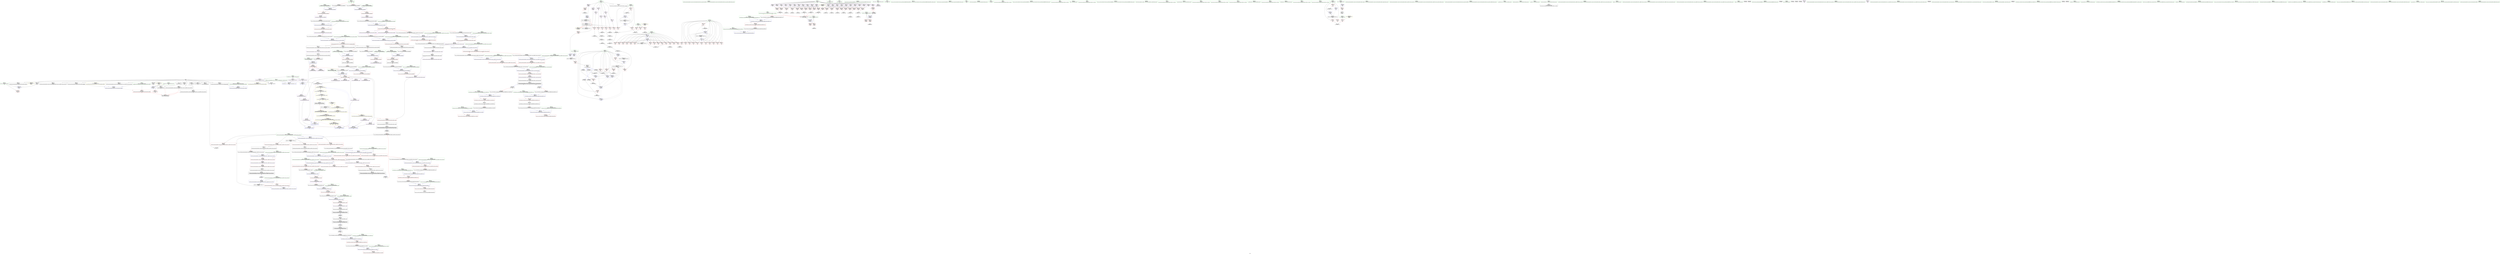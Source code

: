 digraph "SVFG" {
	label="SVFG";

	Node0x55c749a259e0 [shape=record,color=grey,label="{NodeID: 0\nNullPtr}"];
	Node0x55c749a259e0 -> Node0x55c749a467c0[style=solid];
	Node0x55c749a259e0 -> Node0x55c749a468c0[style=solid];
	Node0x55c749a259e0 -> Node0x55c749a46990[style=solid];
	Node0x55c749a259e0 -> Node0x55c749a46a60[style=solid];
	Node0x55c749a259e0 -> Node0x55c749a46b30[style=solid];
	Node0x55c749a259e0 -> Node0x55c749a46c00[style=solid];
	Node0x55c749a259e0 -> Node0x55c749a46cd0[style=solid];
	Node0x55c749a259e0 -> Node0x55c749a46da0[style=solid];
	Node0x55c749a259e0 -> Node0x55c749a46e70[style=solid];
	Node0x55c749a259e0 -> Node0x55c749a46f40[style=solid];
	Node0x55c749a259e0 -> Node0x55c749a47010[style=solid];
	Node0x55c749a259e0 -> Node0x55c749a470e0[style=solid];
	Node0x55c749a259e0 -> Node0x55c749a471b0[style=solid];
	Node0x55c749a259e0 -> Node0x55c749a47280[style=solid];
	Node0x55c749a259e0 -> Node0x55c749a47350[style=solid];
	Node0x55c749a259e0 -> Node0x55c749a54b90[style=solid];
	Node0x55c749a259e0 -> Node0x55c749a4aa20[style=solid];
	Node0x55c749a259e0 -> Node0x55c749a677e0[style=solid];
	Node0x55c749a66be0 [shape=record,color=grey,label="{NodeID: 609\n332 = Binary(329, 331, )\n}"];
	Node0x55c749a66be0 -> Node0x55c749a66ee0[style=solid];
	Node0x55c749a50620 [shape=record,color=red,label="{NodeID: 277\n230\<--107\n\<--l\nmain\n}"];
	Node0x55c749a41180 [shape=record,color=green,label="{NodeID: 111\n764\<--765\n__a.addr\<--__a.addr_field_insensitive\n_ZNSt16allocator_traitsISaISt13_Rb_tree_nodeISt4pairIKxxEEEE10deallocateERS5_PS4_m\n}"];
	Node0x55c749a41180 -> Node0x55c749a543e0[style=solid];
	Node0x55c749a41180 -> Node0x55c749a59f10[style=solid];
	Node0x55c749aba110 [shape=record,color=black,label="{NodeID: 886\n815 = PHI(809, )\n0th arg _ZN9__gnu_cxx13new_allocatorISt13_Rb_tree_nodeISt4pairIKxxEEED2Ev }"];
	Node0x55c749aba110 -> Node0x55c749a5a4c0[style=solid];
	Node0x55c749a4a3a0 [shape=record,color=blue,label="{NodeID: 388\n405\<--404\nthis.addr\<--this\n_ZNSt8_Rb_treeIxSt4pairIKxxESt10_Select1stIS2_ESt4lessIxESaIS2_EEC2Ev\n}"];
	Node0x55c749a4a3a0 -> Node0x55c749a52500[style=dashed];
	Node0x55c749a458c0 [shape=record,color=purple,label="{NodeID: 222\n529\<--522\n_M_impl\<--this1\n_ZNSt8_Rb_treeIxSt4pairIKxxESt10_Select1stIS2_ESt4lessIxESaIS2_EED2Ev\n|{<s0>34}}"];
	Node0x55c749a458c0:s0 -> Node0x55c749ab7160[style=solid,color=red];
	Node0x55c749a41bc0 [shape=record,color=green,label="{NodeID: 56\n411\<--412\n_ZNSt8_Rb_treeIxSt4pairIKxxESt10_Select1stIS2_ESt4lessIxESaIS2_EE13_Rb_tree_implIS6_Lb1EEC2Ev\<--_ZNSt8_Rb_treeIxSt4pairIKxxESt10_Select1stIS2_ESt4lessIxESaIS2_EE13_Rb_tree_implIS6_Lb1EEC2Ev_field_insensitive\n}"];
	Node0x55c749ab54e0 [shape=record,color=black,label="{NodeID: 831\n763 = PHI(62, )\n2nd arg _ZNSt16allocator_traitsISaISt13_Rb_tree_nodeISt4pairIKxxEEEE10deallocateERS5_PS4_m }"];
	Node0x55c749ab54e0 -> Node0x55c749a5a0b0[style=solid];
	Node0x55c749a533a0 [shape=record,color=red,label="{NodeID: 333\n612\<--609\n\<--__x.addr\n_ZNSt8_Rb_treeIxSt4pairIKxxESt10_Select1stIS2_ESt4lessIxESaIS2_EE8_S_rightEPSt18_Rb_tree_node_base\n}"];
	Node0x55c749a533a0 -> Node0x55c749a45da0[style=solid];
	Node0x55c749a48c10 [shape=record,color=black,label="{NodeID: 167\n796\<--795\n\<--\n_ZN9__gnu_cxx13new_allocatorISt13_Rb_tree_nodeISt4pairIKxxEEE10deallocateEPS5_m\n}"];
	Node0x55c749a3de20 [shape=record,color=green,label="{NodeID: 1\n7\<--1\n__dso_handle\<--dummyObj\nGlob }"];
	Node0x55c749a66d60 [shape=record,color=grey,label="{NodeID: 610\n334 = Binary(320, 333, )\n}"];
	Node0x55c749a66d60 -> Node0x55c749a656e0[style=solid];
	Node0x55c749a506f0 [shape=record,color=red,label="{NodeID: 278\n241\<--107\n\<--l\nmain\n}"];
	Node0x55c749a41250 [shape=record,color=green,label="{NodeID: 112\n766\<--767\n__p.addr\<--__p.addr_field_insensitive\n_ZNSt16allocator_traitsISaISt13_Rb_tree_nodeISt4pairIKxxEEEE10deallocateERS5_PS4_m\n}"];
	Node0x55c749a41250 -> Node0x55c749a544b0[style=solid];
	Node0x55c749a41250 -> Node0x55c749a59fe0[style=solid];
	Node0x55c749aba250 [shape=record,color=black,label="{NodeID: 887\n546 = PHI(522, 556, )\n0th arg _ZNSt8_Rb_treeIxSt4pairIKxxESt10_Select1stIS2_ESt4lessIxESaIS2_EE8_M_eraseEPSt13_Rb_tree_nodeIS2_E }"];
	Node0x55c749aba250 -> Node0x55c749a4afd0[style=solid];
	Node0x55c749a4a470 [shape=record,color=blue,label="{NodeID: 389\n416\<--415\nthis.addr\<--this\n_ZNSt8_Rb_treeIxSt4pairIKxxESt10_Select1stIS2_ESt4lessIxESaIS2_EE13_Rb_tree_implIS6_Lb1EEC2Ev\n}"];
	Node0x55c749a4a470 -> Node0x55c749a525d0[style=dashed];
	Node0x55c749a45990 [shape=record,color=purple,label="{NodeID: 223\n539\<--522\n_M_impl2\<--this1\n_ZNSt8_Rb_treeIxSt4pairIKxxESt10_Select1stIS2_ESt4lessIxESaIS2_EED2Ev\n|{<s0>35}}"];
	Node0x55c749a45990:s0 -> Node0x55c749ab7160[style=solid,color=red];
	Node0x55c749a41cc0 [shape=record,color=green,label="{NodeID: 57\n416\<--417\nthis.addr\<--this.addr_field_insensitive\n_ZNSt8_Rb_treeIxSt4pairIKxxESt10_Select1stIS2_ESt4lessIxESaIS2_EE13_Rb_tree_implIS6_Lb1EEC2Ev\n}"];
	Node0x55c749a41cc0 -> Node0x55c749a525d0[style=solid];
	Node0x55c749a41cc0 -> Node0x55c749a4a470[style=solid];
	Node0x55c749ab5620 [shape=record,color=black,label="{NodeID: 832\n782 = PHI(774, )\n0th arg _ZN9__gnu_cxx13new_allocatorISt13_Rb_tree_nodeISt4pairIKxxEEE10deallocateEPS5_m }"];
	Node0x55c749ab5620 -> Node0x55c749a5a180[style=solid];
	Node0x55c749a880e0 [shape=record,color=yellow,style=double,label="{NodeID: 666\n27V_1 = ENCHI(MR_27V_0)\npts\{110 \}\nFun[main]}"];
	Node0x55c749a880e0 -> Node0x55c749a55720[style=dashed];
	Node0x55c749a53470 [shape=record,color=red,label="{NodeID: 334\n614\<--613\n\<--_M_right\n_ZNSt8_Rb_treeIxSt4pairIKxxESt10_Select1stIS2_ESt4lessIxESaIS2_EE8_S_rightEPSt18_Rb_tree_node_base\n}"];
	Node0x55c749a53470 -> Node0x55c749a48180[style=solid];
	Node0x55c749a48ce0 [shape=record,color=black,label="{NodeID: 168\n809\<--808\n\<--this1\n_ZNSaISt13_Rb_tree_nodeISt4pairIKxxEEED2Ev\n|{<s0>56}}"];
	Node0x55c749a48ce0:s0 -> Node0x55c749aba110[style=solid,color=red];
	Node0x55c749a3deb0 [shape=record,color=green,label="{NodeID: 2\n14\<--1\n_ZSt3cin\<--dummyObj\nGlob }"];
	Node0x55c749a66ee0 [shape=record,color=grey,label="{NodeID: 611\n333 = Binary(328, 332, )\n}"];
	Node0x55c749a66ee0 -> Node0x55c749a66d60[style=solid];
	Node0x55c749a507c0 [shape=record,color=red,label="{NodeID: 279\n249\<--107\n\<--l\nmain\n}"];
	Node0x55c749a41320 [shape=record,color=green,label="{NodeID: 113\n768\<--769\n__n.addr\<--__n.addr_field_insensitive\n_ZNSt16allocator_traitsISaISt13_Rb_tree_nodeISt4pairIKxxEEEE10deallocateERS5_PS4_m\n}"];
	Node0x55c749a41320 -> Node0x55c749a54580[style=solid];
	Node0x55c749a41320 -> Node0x55c749a5a0b0[style=solid];
	Node0x55c749aba460 [shape=record,color=black,label="{NodeID: 888\n547 = PHI(523, 563, )\n1st arg _ZNSt8_Rb_treeIxSt4pairIKxxESt10_Select1stIS2_ESt4lessIxESaIS2_EE8_M_eraseEPSt13_Rb_tree_nodeIS2_E }"];
	Node0x55c749aba460 -> Node0x55c749a4b0a0[style=solid];
	Node0x55c749a4a540 [shape=record,color=blue,label="{NodeID: 390\n437\<--436\nthis.addr\<--this\n_ZNSaISt13_Rb_tree_nodeISt4pairIKxxEEEC2Ev\n}"];
	Node0x55c749a4a540 -> Node0x55c749a526a0[style=dashed];
	Node0x55c749a45a60 [shape=record,color=purple,label="{NodeID: 224\n587\<--586\n_M_impl\<--this1\n_ZNSt8_Rb_treeIxSt4pairIKxxESt10_Select1stIS2_ESt4lessIxESaIS2_EE8_M_beginEv\n}"];
	Node0x55c749a45a60 -> Node0x55c749a47d70[style=solid];
	Node0x55c749a41d90 [shape=record,color=green,label="{NodeID: 58\n422\<--423\n_ZNSaISt13_Rb_tree_nodeISt4pairIKxxEEEC2Ev\<--_ZNSaISt13_Rb_tree_nodeISt4pairIKxxEEEC2Ev_field_insensitive\n}"];
	Node0x55c749ab5760 [shape=record,color=black,label="{NodeID: 833\n783 = PHI(775, )\n1st arg _ZN9__gnu_cxx13new_allocatorISt13_Rb_tree_nodeISt4pairIKxxEEE10deallocateEPS5_m }"];
	Node0x55c749ab5760 -> Node0x55c749a5a250[style=solid];
	Node0x55c749a881c0 [shape=record,color=yellow,style=double,label="{NodeID: 667\n29V_1 = ENCHI(MR_29V_0)\npts\{112 \}\nFun[main]}"];
	Node0x55c749a881c0 -> Node0x55c749a557f0[style=dashed];
	Node0x55c749a53540 [shape=record,color=red,label="{NodeID: 335\n622\<--619\n\<--__x.addr\n_ZNSt8_Rb_treeIxSt4pairIKxxESt10_Select1stIS2_ESt4lessIxESaIS2_EE7_S_leftEPSt18_Rb_tree_node_base\n}"];
	Node0x55c749a53540 -> Node0x55c749a45e70[style=solid];
	Node0x55c749a48db0 [shape=record,color=purple,label="{NodeID: 169\n31\<--4\n\<--_ZStL8__ioinit\n__cxx_global_var_init\n}"];
	Node0x55c749a3df40 [shape=record,color=green,label="{NodeID: 3\n15\<--1\n_ZSt4cout\<--dummyObj\nGlob }"];
	Node0x55c749a67060 [shape=record,color=grey,label="{NodeID: 612\n289 = Binary(288, 287, )\n}"];
	Node0x55c749a67060 -> Node0x55c749a55b30[style=solid];
	Node0x55c749a50890 [shape=record,color=red,label="{NodeID: 280\n258\<--107\n\<--l\nmain\n}"];
	Node0x55c749a45ff0 [shape=record,color=green,label="{NodeID: 114\n778\<--779\n_ZN9__gnu_cxx13new_allocatorISt13_Rb_tree_nodeISt4pairIKxxEEE10deallocateEPS5_m\<--_ZN9__gnu_cxx13new_allocatorISt13_Rb_tree_nodeISt4pairIKxxEEE10deallocateEPS5_m_field_insensitive\n}"];
	Node0x55c749a4a610 [shape=record,color=blue,label="{NodeID: 391\n448\<--447\nthis.addr\<--this\n_ZNSt20_Rb_tree_key_compareISt4lessIxEEC2Ev\n}"];
	Node0x55c749a4a610 -> Node0x55c749a52770[style=dashed];
	Node0x55c749a45b30 [shape=record,color=purple,label="{NodeID: 225\n589\<--588\nadd.ptr\<--\n_ZNSt8_Rb_treeIxSt4pairIKxxESt10_Select1stIS2_ESt4lessIxESaIS2_EE8_M_beginEv\n}"];
	Node0x55c749a45b30 -> Node0x55c749a47e40[style=solid];
	Node0x55c749a41e90 [shape=record,color=green,label="{NodeID: 59\n426\<--427\n_ZNSt20_Rb_tree_key_compareISt4lessIxEEC2Ev\<--_ZNSt20_Rb_tree_key_compareISt4lessIxEEC2Ev_field_insensitive\n}"];
	Node0x55c749ab58a0 [shape=record,color=black,label="{NodeID: 834\n784 = PHI(776, )\n2nd arg _ZN9__gnu_cxx13new_allocatorISt13_Rb_tree_nodeISt4pairIKxxEEE10deallocateEPS5_m }"];
	Node0x55c749ab58a0 -> Node0x55c749a5a320[style=solid];
	Node0x55c749a882a0 [shape=record,color=yellow,style=double,label="{NodeID: 668\n31V_1 = ENCHI(MR_31V_0)\npts\{90000 \}\nFun[main]}"];
	Node0x55c749a882a0 -> Node0x55c749a50d70[style=dashed];
	Node0x55c749a882a0 -> Node0x55c749a50e40[style=dashed];
	Node0x55c749a882a0 -> Node0x55c749a50f10[style=dashed];
	Node0x55c749a882a0 -> Node0x55c749a50fe0[style=dashed];
	Node0x55c749a882a0 -> Node0x55c749a510b0[style=dashed];
	Node0x55c749a882a0 -> Node0x55c749a51180[style=dashed];
	Node0x55c749a882a0 -> Node0x55c749a51250[style=dashed];
	Node0x55c749a882a0 -> Node0x55c749a51320[style=dashed];
	Node0x55c749a882a0 -> Node0x55c749a513f0[style=dashed];
	Node0x55c749a882a0 -> Node0x55c749a514c0[style=dashed];
	Node0x55c749a882a0 -> Node0x55c749a51590[style=dashed];
	Node0x55c749a882a0 -> Node0x55c749a51660[style=dashed];
	Node0x55c749a882a0 -> Node0x55c749a51730[style=dashed];
	Node0x55c749a882a0 -> Node0x55c749a51800[style=dashed];
	Node0x55c749a882a0 -> Node0x55c749a518d0[style=dashed];
	Node0x55c749a882a0 -> Node0x55c749a519a0[style=dashed];
	Node0x55c749a882a0 -> Node0x55c749a51a70[style=dashed];
	Node0x55c749a882a0 -> Node0x55c749a51b40[style=dashed];
	Node0x55c749a882a0 -> Node0x55c749a51c10[style=dashed];
	Node0x55c749a882a0 -> Node0x55c749a51ce0[style=dashed];
	Node0x55c749a882a0 -> Node0x55c749a51db0[style=dashed];
	Node0x55c749a53610 [shape=record,color=red,label="{NodeID: 336\n624\<--623\n\<--_M_left\n_ZNSt8_Rb_treeIxSt4pairIKxxESt10_Select1stIS2_ESt4lessIxESaIS2_EE7_S_leftEPSt18_Rb_tree_node_base\n}"];
	Node0x55c749a53610 -> Node0x55c749a48320[style=solid];
	Node0x55c749a48e80 [shape=record,color=purple,label="{NodeID: 170\n149\<--8\narrayidx\<--a\nmain\n}"];
	Node0x55c749a3dfd0 [shape=record,color=green,label="{NodeID: 4\n16\<--1\n.str\<--dummyObj\nGlob }"];
	Node0x55c749a671e0 [shape=record,color=grey,label="{NodeID: 613\n305 = Binary(304, 306, )\n}"];
	Node0x55c749a671e0 -> Node0x55c749a55cd0[style=solid];
	Node0x55c749a50960 [shape=record,color=red,label="{NodeID: 281\n274\<--107\n\<--l\nmain\n}"];
	Node0x55c749a460b0 [shape=record,color=green,label="{NodeID: 115\n785\<--786\nthis.addr\<--this.addr_field_insensitive\n_ZN9__gnu_cxx13new_allocatorISt13_Rb_tree_nodeISt4pairIKxxEEE10deallocateEPS5_m\n}"];
	Node0x55c749a460b0 -> Node0x55c749a54650[style=solid];
	Node0x55c749a460b0 -> Node0x55c749a5a180[style=solid];
	Node0x55c749a8b8b0 [shape=record,color=yellow,style=double,label="{NodeID: 724\n40V_1 = ENCHI(MR_40V_0)\npts\{1040000 1040001 1040002 1040003 1040004 \}\nFun[_ZNSt3mapIxxSt4lessIxESaISt4pairIKxxEEEC2Ev]|{<s0>21}}"];
	Node0x55c749a8b8b0:s0 -> Node0x55c749a88fd0[style=dashed,color=red];
	Node0x55c749a4a6e0 [shape=record,color=blue,label="{NodeID: 392\n456\<--455\nthis.addr\<--this\n_ZNSt15_Rb_tree_headerC2Ev\n}"];
	Node0x55c749a4a6e0 -> Node0x55c749a52840[style=dashed];
	Node0x55c749a45c00 [shape=record,color=purple,label="{NodeID: 226\n591\<--590\n_M_header\<--\n_ZNSt8_Rb_treeIxSt4pairIKxxESt10_Select1stIS2_ESt4lessIxESaIS2_EE8_M_beginEv\n}"];
	Node0x55c749a41f90 [shape=record,color=green,label="{NodeID: 60\n432\<--433\n_ZNSt15_Rb_tree_headerC2Ev\<--_ZNSt15_Rb_tree_headerC2Ev_field_insensitive\n}"];
	Node0x55c749ab59e0 [shape=record,color=black,label="{NodeID: 835\n404 = PHI(378, )\n0th arg _ZNSt8_Rb_treeIxSt4pairIKxxESt10_Select1stIS2_ESt4lessIxESaIS2_EEC2Ev }"];
	Node0x55c749ab59e0 -> Node0x55c749a4a3a0[style=solid];
	Node0x55c749a536e0 [shape=record,color=red,label="{NodeID: 337\n636\<--630\nthis1\<--this.addr\n_ZNSt8_Rb_treeIxSt4pairIKxxESt10_Select1stIS2_ESt4lessIxESaIS2_EE12_M_drop_nodeEPSt13_Rb_tree_nodeIS2_E\n|{<s0>42|<s1>43}}"];
	Node0x55c749a536e0:s0 -> Node0x55c74972d620[style=solid,color=red];
	Node0x55c749a536e0:s1 -> Node0x55c749ab9b00[style=solid,color=red];
	Node0x55c749a48f50 [shape=record,color=purple,label="{NodeID: 171\n173\<--8\narrayidx15\<--a\nmain\n}"];
	Node0x55c749a48f50 -> Node0x55c749a50d70[style=solid];
	Node0x55c749a3e090 [shape=record,color=green,label="{NodeID: 5\n18\<--1\n.str.1\<--dummyObj\nGlob }"];
	Node0x55c749a67360 [shape=record,color=grey,label="{NodeID: 614\n187 = cmp(186, 62, )\n}"];
	Node0x55c749a50a30 [shape=record,color=red,label="{NodeID: 282\n283\<--107\n\<--l\nmain\n}"];
	Node0x55c749a46180 [shape=record,color=green,label="{NodeID: 116\n787\<--788\n__p.addr\<--__p.addr_field_insensitive\n_ZN9__gnu_cxx13new_allocatorISt13_Rb_tree_nodeISt4pairIKxxEEE10deallocateEPS5_m\n}"];
	Node0x55c749a46180 -> Node0x55c749a54720[style=solid];
	Node0x55c749a46180 -> Node0x55c749a5a250[style=solid];
	Node0x55c749a4a7b0 [shape=record,color=blue,label="{NodeID: 393\n462\<--114\n_M_color\<--\n_ZNSt15_Rb_tree_headerC2Ev\n|{<s0>26}}"];
	Node0x55c749a4a7b0:s0 -> Node0x55c749a59aa0[style=dashed,color=blue];
	Node0x55c749a45cd0 [shape=record,color=purple,label="{NodeID: 227\n592\<--590\n_M_parent\<--\n_ZNSt8_Rb_treeIxSt4pairIKxxESt10_Select1stIS2_ESt4lessIxESaIS2_EE8_M_beginEv\n}"];
	Node0x55c749a45cd0 -> Node0x55c749a53200[style=solid];
	Node0x55c749a42090 [shape=record,color=green,label="{NodeID: 61\n437\<--438\nthis.addr\<--this.addr_field_insensitive\n_ZNSaISt13_Rb_tree_nodeISt4pairIKxxEEEC2Ev\n}"];
	Node0x55c749a42090 -> Node0x55c749a526a0[style=solid];
	Node0x55c749a42090 -> Node0x55c749a4a540[style=solid];
	Node0x55c749ab5b20 [shape=record,color=black,label="{NodeID: 836\n393 = PHI(103, 103, )\n0th arg _ZNSt3mapIxxSt4lessIxESaISt4pairIKxxEEED2Ev }"];
	Node0x55c749ab5b20 -> Node0x55c749a4a2d0[style=solid];
	Node0x55c749a537b0 [shape=record,color=red,label="{NodeID: 338\n637\<--632\n\<--__p.addr\n_ZNSt8_Rb_treeIxSt4pairIKxxESt10_Select1stIS2_ESt4lessIxESaIS2_EE12_M_drop_nodeEPSt13_Rb_tree_nodeIS2_E\n|{<s0>42}}"];
	Node0x55c749a537b0:s0 -> Node0x55c74972d7b0[style=solid,color=red];
	Node0x55c749a49020 [shape=record,color=purple,label="{NodeID: 172\n179\<--8\narrayidx17\<--a\nmain\n}"];
	Node0x55c749a49020 -> Node0x55c749a50e40[style=solid];
	Node0x55c749a3e150 [shape=record,color=green,label="{NodeID: 6\n21\<--1\n\<--dummyObj\nCan only get source location for instruction, argument, global var or function.}"];
	Node0x55c749a674e0 [shape=record,color=grey,label="{NodeID: 615\n192 = cmp(191, 62, )\n}"];
	Node0x55c749a50b00 [shape=record,color=red,label="{NodeID: 283\n295\<--107\n\<--l\nmain\n}"];
	Node0x55c749a50b00 -> Node0x55c749a65b60[style=solid];
	Node0x55c749a46250 [shape=record,color=green,label="{NodeID: 117\n789\<--790\n.addr\<--.addr_field_insensitive\n_ZN9__gnu_cxx13new_allocatorISt13_Rb_tree_nodeISt4pairIKxxEEE10deallocateEPS5_m\n}"];
	Node0x55c749a46250 -> Node0x55c749a5a320[style=solid];
	Node0x55c749a4a880 [shape=record,color=blue,label="{NodeID: 394\n476\<--475\nthis.addr\<--this\n_ZN9__gnu_cxx13new_allocatorISt13_Rb_tree_nodeISt4pairIKxxEEEC2Ev\n}"];
	Node0x55c749a4a880 -> Node0x55c749a52910[style=dashed];
	Node0x55c749a45da0 [shape=record,color=purple,label="{NodeID: 228\n613\<--612\n_M_right\<--\n_ZNSt8_Rb_treeIxSt4pairIKxxESt10_Select1stIS2_ESt4lessIxESaIS2_EE8_S_rightEPSt18_Rb_tree_node_base\n}"];
	Node0x55c749a45da0 -> Node0x55c749a53470[style=solid];
	Node0x55c749a42160 [shape=record,color=green,label="{NodeID: 62\n443\<--444\n_ZN9__gnu_cxx13new_allocatorISt13_Rb_tree_nodeISt4pairIKxxEEEC2Ev\<--_ZN9__gnu_cxx13new_allocatorISt13_Rb_tree_nodeISt4pairIKxxEEEC2Ev_field_insensitive\n}"];
	Node0x55c749ab5d30 [shape=record,color=black,label="{NodeID: 837\n475 = PHI(441, )\n0th arg _ZN9__gnu_cxx13new_allocatorISt13_Rb_tree_nodeISt4pairIKxxEEEC2Ev }"];
	Node0x55c749ab5d30 -> Node0x55c749a4a880[style=solid];
	Node0x55c749a53880 [shape=record,color=red,label="{NodeID: 339\n641\<--632\n\<--__p.addr\n_ZNSt8_Rb_treeIxSt4pairIKxxESt10_Select1stIS2_ESt4lessIxESaIS2_EE12_M_drop_nodeEPSt13_Rb_tree_nodeIS2_E\n|{<s0>43}}"];
	Node0x55c749a53880:s0 -> Node0x55c749ab9c10[style=solid,color=red];
	Node0x55c749a490f0 [shape=record,color=purple,label="{NodeID: 173\n185\<--8\narrayidx21\<--a\nmain\n}"];
	Node0x55c749a490f0 -> Node0x55c749a50f10[style=solid];
	Node0x55c749a3e210 [shape=record,color=green,label="{NodeID: 7\n56\<--1\n\<--dummyObj\nCan only get source location for instruction, argument, global var or function.}"];
	Node0x55c749a67660 [shape=record,color=grey,label="{NodeID: 616\n211 = cmp(210, 62, )\n}"];
	Node0x55c749a50bd0 [shape=record,color=red,label="{NodeID: 284\n353\<--109\nexn\<--exn.slot\nmain\n}"];
	Node0x55c749a46320 [shape=record,color=green,label="{NodeID: 118\n798\<--799\n_ZdlPv\<--_ZdlPv_field_insensitive\n}"];
	Node0x55c749a4a950 [shape=record,color=blue,label="{NodeID: 395\n483\<--482\nthis.addr\<--this\n_ZNSt15_Rb_tree_header8_M_resetEv\n}"];
	Node0x55c749a4a950 -> Node0x55c749a529e0[style=dashed];
	Node0x55c749a45e70 [shape=record,color=purple,label="{NodeID: 229\n623\<--622\n_M_left\<--\n_ZNSt8_Rb_treeIxSt4pairIKxxESt10_Select1stIS2_ESt4lessIxESaIS2_EE7_S_leftEPSt18_Rb_tree_node_base\n}"];
	Node0x55c749a45e70 -> Node0x55c749a53610[style=solid];
	Node0x55c749a42260 [shape=record,color=green,label="{NodeID: 63\n448\<--449\nthis.addr\<--this.addr_field_insensitive\n_ZNSt20_Rb_tree_key_compareISt4lessIxEEC2Ev\n}"];
	Node0x55c749a42260 -> Node0x55c749a52770[style=solid];
	Node0x55c749a42260 -> Node0x55c749a4a610[style=solid];
	Node0x55c749ab5e40 [shape=record,color=black,label="{NodeID: 838\n693 = PHI(656, )\n0th arg _ZNSt16allocator_traitsISaISt13_Rb_tree_nodeISt4pairIKxxEEEE7destroyIS3_EEvRS5_PT_ }"];
	Node0x55c749ab5e40 -> Node0x55c749a4bb30[style=solid];
	Node0x55c749a53950 [shape=record,color=red,label="{NodeID: 340\n655\<--649\nthis1\<--this.addr\n_ZNSt8_Rb_treeIxSt4pairIKxxESt10_Select1stIS2_ESt4lessIxESaIS2_EE15_M_destroy_nodeEPSt13_Rb_tree_nodeIS2_E\n|{<s0>44}}"];
	Node0x55c749a53950:s0 -> Node0x55c749ab4f40[style=solid,color=red];
	Node0x55c749a491c0 [shape=record,color=purple,label="{NodeID: 174\n190\<--8\narrayidx23\<--a\nmain\n}"];
	Node0x55c749a491c0 -> Node0x55c749a50fe0[style=solid];
	Node0x55c749a3e2d0 [shape=record,color=green,label="{NodeID: 8\n62\<--1\n\<--dummyObj\nCan only get source location for instruction, argument, global var or function.|{<s0>11|<s1>49}}"];
	Node0x55c749a3e2d0:s0 -> Node0x55c749ab76a0[style=solid,color=red];
	Node0x55c749a3e2d0:s1 -> Node0x55c749ab54e0[style=solid,color=red];
	Node0x55c749a677e0 [shape=record,color=grey,label="{NodeID: 617\n559 = cmp(558, 3, )\n}"];
	Node0x55c749a50ca0 [shape=record,color=red,label="{NodeID: 285\n354\<--111\nsel\<--ehselector.slot\nmain\n}"];
	Node0x55c749a46420 [shape=record,color=green,label="{NodeID: 119\n805\<--806\nthis.addr\<--this.addr_field_insensitive\n_ZNSaISt13_Rb_tree_nodeISt4pairIKxxEEED2Ev\n}"];
	Node0x55c749a46420 -> Node0x55c749a547f0[style=solid];
	Node0x55c749a46420 -> Node0x55c749a5a3f0[style=solid];
	Node0x55c749a4aa20 [shape=record,color=blue, style = dotted,label="{NodeID: 396\n488\<--3\n_M_parent\<--dummyVal\n_ZNSt15_Rb_tree_header8_M_resetEv\n|{<s0>28}}"];
	Node0x55c749a4aa20:s0 -> Node0x55c749a59c00[style=dashed,color=blue];
	Node0x55c749a45f40 [shape=record,color=purple,label="{NodeID: 230\n714\<--713\n_M_impl\<--this1\n_ZNSt8_Rb_treeIxSt4pairIKxxESt10_Select1stIS2_ESt4lessIxESaIS2_EE21_M_get_Node_allocatorEv\n}"];
	Node0x55c749a45f40 -> Node0x55c749a48590[style=solid];
	Node0x55c749a42330 [shape=record,color=green,label="{NodeID: 64\n456\<--457\nthis.addr\<--this.addr_field_insensitive\n_ZNSt15_Rb_tree_headerC2Ev\n}"];
	Node0x55c749a42330 -> Node0x55c749a52840[style=solid];
	Node0x55c749a42330 -> Node0x55c749a4a6e0[style=solid];
	Node0x55c749ab5f50 [shape=record,color=black,label="{NodeID: 839\n694 = PHI(660, )\n1st arg _ZNSt16allocator_traitsISaISt13_Rb_tree_nodeISt4pairIKxxEEEE7destroyIS3_EEvRS5_PT_ }"];
	Node0x55c749ab5f50 -> Node0x55c749a4bc00[style=solid];
	Node0x55c749a53a20 [shape=record,color=red,label="{NodeID: 341\n659\<--651\n\<--__p.addr\n_ZNSt8_Rb_treeIxSt4pairIKxxESt10_Select1stIS2_ESt4lessIxESaIS2_EE15_M_destroy_nodeEPSt13_Rb_tree_nodeIS2_E\n|{<s0>45}}"];
	Node0x55c749a53a20:s0 -> Node0x55c749ab7480[style=solid,color=red];
	Node0x55c749a49290 [shape=record,color=purple,label="{NodeID: 175\n209\<--8\narrayidx27\<--a\nmain\n}"];
	Node0x55c749a49290 -> Node0x55c749a510b0[style=solid];
	Node0x55c749a3e390 [shape=record,color=green,label="{NodeID: 9\n84\<--1\n\<--dummyObj\nCan only get source location for instruction, argument, global var or function.}"];
	Node0x55c749a67960 [shape=record,color=grey,label="{NodeID: 618\n164 = cmp(163, 84, )\n}"];
	Node0x55c749a50d70 [shape=record,color=red,label="{NodeID: 286\n174\<--173\n\<--arrayidx15\nmain\n}"];
	Node0x55c749a50d70 -> Node0x55c749a680e0[style=solid];
	Node0x55c749a464f0 [shape=record,color=green,label="{NodeID: 120\n811\<--812\n_ZN9__gnu_cxx13new_allocatorISt13_Rb_tree_nodeISt4pairIKxxEEED2Ev\<--_ZN9__gnu_cxx13new_allocatorISt13_Rb_tree_nodeISt4pairIKxxEEED2Ev_field_insensitive\n}"];
	Node0x55c749a4aaf0 [shape=record,color=blue,label="{NodeID: 397\n492\<--490\n_M_left\<--_M_header2\n_ZNSt15_Rb_tree_header8_M_resetEv\n|{<s0>28}}"];
	Node0x55c749a4aaf0:s0 -> Node0x55c749a59c00[style=dashed,color=blue];
	Node0x55c749a4e0c0 [shape=record,color=purple,label="{NodeID: 231\n723\<--722\n_M_storage\<--this1\n_ZNSt13_Rb_tree_nodeISt4pairIKxxEE9_M_valptrEv\n|{<s0>52}}"];
	Node0x55c749a4e0c0:s0 -> Node0x55c749ab9d50[style=solid,color=red];
	Node0x55c749a42400 [shape=record,color=green,label="{NodeID: 65\n465\<--466\n_ZNSt15_Rb_tree_header8_M_resetEv\<--_ZNSt15_Rb_tree_header8_M_resetEv_field_insensitive\n}"];
	Node0x55c749ab6060 [shape=record,color=black,label="{NodeID: 840\n447 = PHI(424, )\n0th arg _ZNSt20_Rb_tree_key_compareISt4lessIxEEC2Ev }"];
	Node0x55c749ab6060 -> Node0x55c749a4a610[style=solid];
	Node0x55c749a53af0 [shape=record,color=red,label="{NodeID: 342\n666\<--651\n\<--__p.addr\n_ZNSt8_Rb_treeIxSt4pairIKxxESt10_Select1stIS2_ESt4lessIxESaIS2_EE15_M_destroy_nodeEPSt13_Rb_tree_nodeIS2_E\n}"];
	Node0x55c749a49360 [shape=record,color=purple,label="{NodeID: 176\n214\<--8\narrayidx29\<--a\nmain\n}"];
	Node0x55c749a49360 -> Node0x55c749a51180[style=solid];
	Node0x55c749a3e450 [shape=record,color=green,label="{NodeID: 10\n114\<--1\n\<--dummyObj\nCan only get source location for instruction, argument, global var or function.}"];
	Node0x55c749a67ae0 [shape=record,color=grey,label="{NodeID: 619\n55 = cmp(54, 56, )\n}"];
	Node0x55c749a50e40 [shape=record,color=red,label="{NodeID: 287\n180\<--179\n\<--arrayidx17\nmain\n}"];
	Node0x55c749a50e40 -> Node0x55c749a67c60[style=solid];
	Node0x55c749a465f0 [shape=record,color=green,label="{NodeID: 121\n816\<--817\nthis.addr\<--this.addr_field_insensitive\n_ZN9__gnu_cxx13new_allocatorISt13_Rb_tree_nodeISt4pairIKxxEEED2Ev\n}"];
	Node0x55c749a465f0 -> Node0x55c749a548c0[style=solid];
	Node0x55c749a465f0 -> Node0x55c749a5a4c0[style=solid];
	Node0x55c749a4abc0 [shape=record,color=blue,label="{NodeID: 398\n496\<--494\n_M_right\<--_M_header4\n_ZNSt15_Rb_tree_header8_M_resetEv\n|{<s0>28}}"];
	Node0x55c749a4abc0:s0 -> Node0x55c749a59c00[style=dashed,color=blue];
	Node0x55c749a4e190 [shape=record,color=purple,label="{NodeID: 232\n757\<--756\n_M_storage\<--this1\n_ZN9__gnu_cxx16__aligned_membufISt4pairIKxxEE7_M_addrEv\n}"];
	Node0x55c749a4e190 -> Node0x55c749a489a0[style=solid];
	Node0x55c749a42500 [shape=record,color=green,label="{NodeID: 66\n471\<--472\n__clang_call_terminate\<--__clang_call_terminate_field_insensitive\n}"];
	Node0x55c749ab61a0 [shape=record,color=black,label="{NodeID: 841\n502 = PHI(469, 542, 669, 689, )\n0th arg __clang_call_terminate }"];
	Node0x55c749a53bc0 [shape=record,color=red,label="{NodeID: 343\n681\<--675\nthis1\<--this.addr\n_ZNSt8_Rb_treeIxSt4pairIKxxESt10_Select1stIS2_ESt4lessIxESaIS2_EE11_M_put_nodeEPSt13_Rb_tree_nodeIS2_E\n|{<s0>48}}"];
	Node0x55c749a53bc0:s0 -> Node0x55c749ab4f40[style=solid,color=red];
	Node0x55c749a49430 [shape=record,color=purple,label="{NodeID: 177\n219\<--8\narrayidx32\<--a\nmain\n}"];
	Node0x55c749a49430 -> Node0x55c749a51250[style=solid];
	Node0x55c749a3e510 [shape=record,color=green,label="{NodeID: 11\n125\<--1\n\<--dummyObj\nCan only get source location for instruction, argument, global var or function.}"];
	Node0x55c749a67c60 [shape=record,color=grey,label="{NodeID: 620\n181 = cmp(180, 84, )\n}"];
	Node0x55c749a50f10 [shape=record,color=red,label="{NodeID: 288\n186\<--185\n\<--arrayidx21\nmain\n}"];
	Node0x55c749a50f10 -> Node0x55c749a67360[style=solid];
	Node0x55c749a466c0 [shape=record,color=green,label="{NodeID: 122\n22\<--821\n_GLOBAL__sub_I_Mahmoudian_0_1.cpp\<--_GLOBAL__sub_I_Mahmoudian_0_1.cpp_field_insensitive\n}"];
	Node0x55c749a466c0 -> Node0x55c749a54a90[style=solid];
	Node0x55c749a4ac90 [shape=record,color=blue,label="{NodeID: 399\n498\<--84\n_M_node_count\<--\n_ZNSt15_Rb_tree_header8_M_resetEv\n|{<s0>28}}"];
	Node0x55c749a4ac90:s0 -> Node0x55c749a59c00[style=dashed,color=blue];
	Node0x55c749a4e260 [shape=record,color=red,label="{NodeID: 233\n54\<--51\n\<--first.addr\n_Z4faddx\n}"];
	Node0x55c749a4e260 -> Node0x55c749a67ae0[style=solid];
	Node0x55c749a42600 [shape=record,color=green,label="{NodeID: 67\n476\<--477\nthis.addr\<--this.addr_field_insensitive\n_ZN9__gnu_cxx13new_allocatorISt13_Rb_tree_nodeISt4pairIKxxEEEC2Ev\n}"];
	Node0x55c749a42600 -> Node0x55c749a52910[style=solid];
	Node0x55c749a42600 -> Node0x55c749a4a880[style=solid];
	Node0x55c749ab6550 [shape=record,color=black,label="{NodeID: 842\n514 = PHI(398, )\n0th arg _ZNSt8_Rb_treeIxSt4pairIKxxESt10_Select1stIS2_ESt4lessIxESaIS2_EED2Ev }"];
	Node0x55c749ab6550 -> Node0x55c749a4ad60[style=solid];
	Node0x55c749a53c90 [shape=record,color=red,label="{NodeID: 344\n683\<--677\n\<--__p.addr\n_ZNSt8_Rb_treeIxSt4pairIKxxESt10_Select1stIS2_ESt4lessIxESaIS2_EE11_M_put_nodeEPSt13_Rb_tree_nodeIS2_E\n|{<s0>49}}"];
	Node0x55c749a53c90:s0 -> Node0x55c749ab53d0[style=solid,color=red];
	Node0x55c749a49500 [shape=record,color=purple,label="{NodeID: 178\n222\<--8\narrayidx33\<--a\nmain\n}"];
	Node0x55c749a49500 -> Node0x55c749a51320[style=solid];
	Node0x55c749a3e5d0 [shape=record,color=green,label="{NodeID: 12\n126\<--1\n\<--dummyObj\nCan only get source location for instruction, argument, global var or function.}"];
	Node0x55c749a67de0 [shape=record,color=grey,label="{NodeID: 621\n170 = cmp(168, 169, )\n}"];
	Node0x55c749a50fe0 [shape=record,color=red,label="{NodeID: 289\n191\<--190\n\<--arrayidx23\nmain\n}"];
	Node0x55c749a50fe0 -> Node0x55c749a674e0[style=solid];
	Node0x55c749a467c0 [shape=record,color=black,label="{NodeID: 123\n2\<--3\ndummyVal\<--dummyVal\n}"];
	Node0x55c749a4ad60 [shape=record,color=blue,label="{NodeID: 400\n515\<--514\nthis.addr\<--this\n_ZNSt8_Rb_treeIxSt4pairIKxxESt10_Select1stIS2_ESt4lessIxESaIS2_EED2Ev\n}"];
	Node0x55c749a4ad60 -> Node0x55c749a52ab0[style=dashed];
	Node0x55c749a4e330 [shape=record,color=red,label="{NodeID: 234\n58\<--51\n\<--first.addr\n_Z4faddx\n}"];
	Node0x55c749a426d0 [shape=record,color=green,label="{NodeID: 68\n483\<--484\nthis.addr\<--this.addr_field_insensitive\n_ZNSt15_Rb_tree_header8_M_resetEv\n}"];
	Node0x55c749a426d0 -> Node0x55c749a529e0[style=solid];
	Node0x55c749a426d0 -> Node0x55c749a4a950[style=solid];
	Node0x55c749ab6660 [shape=record,color=black,label="{NodeID: 843\n415 = PHI(409, )\n0th arg _ZNSt8_Rb_treeIxSt4pairIKxxESt10_Select1stIS2_ESt4lessIxESaIS2_EE13_Rb_tree_implIS6_Lb1EEC2Ev }"];
	Node0x55c749ab6660 -> Node0x55c749a4a470[style=solid];
	Node0x55c749a53d60 [shape=record,color=red,label="{NodeID: 345\n701\<--695\n\<--__a.addr\n_ZNSt16allocator_traitsISaISt13_Rb_tree_nodeISt4pairIKxxEEEE7destroyIS3_EEvRS5_PT_\n}"];
	Node0x55c749a53d60 -> Node0x55c749a484c0[style=solid];
	Node0x55c749a495d0 [shape=record,color=purple,label="{NodeID: 179\n231\<--8\narrayidx38\<--a\nmain\n}"];
	Node0x55c749a495d0 -> Node0x55c749a513f0[style=solid];
	Node0x55c749a3e690 [shape=record,color=green,label="{NodeID: 13\n127\<--1\n\<--dummyObj\nCan only get source location for instruction, argument, global var or function.}"];
	Node0x55c749a67f60 [shape=record,color=grey,label="{NodeID: 622\n76 = cmp(75, 56, )\n}"];
	Node0x55c749a510b0 [shape=record,color=red,label="{NodeID: 290\n210\<--209\n\<--arrayidx27\nmain\n}"];
	Node0x55c749a510b0 -> Node0x55c749a67660[style=solid];
	Node0x55c749a468c0 [shape=record,color=black,label="{NodeID: 124\n199\<--3\n\<--dummyVal\nmain\n}"];
	Node0x55c749a4ae30 [shape=record,color=blue,label="{NodeID: 401\n517\<--535\nexn.slot\<--\n_ZNSt8_Rb_treeIxSt4pairIKxxESt10_Select1stIS2_ESt4lessIxESaIS2_EED2Ev\n}"];
	Node0x55c749a4ae30 -> Node0x55c749a52b80[style=dashed];
	Node0x55c749a4e400 [shape=record,color=red,label="{NodeID: 235\n60\<--59\n\<--arrayidx\n_Z4faddx\n}"];
	Node0x55c749a4e400 -> Node0x55c749a650e0[style=solid];
	Node0x55c749a427a0 [shape=record,color=green,label="{NodeID: 69\n504\<--505\n__cxa_begin_catch\<--__cxa_begin_catch_field_insensitive\n}"];
	Node0x55c749ab6770 [shape=record,color=black,label="{NodeID: 844\n628 = PHI(556, )\n0th arg _ZNSt8_Rb_treeIxSt4pairIKxxESt10_Select1stIS2_ESt4lessIxESaIS2_EE12_M_drop_nodeEPSt13_Rb_tree_nodeIS2_E }"];
	Node0x55c749ab6770 -> Node0x55c749a4b650[style=solid];
	Node0x55c749a53e30 [shape=record,color=red,label="{NodeID: 346\n703\<--697\n\<--__p.addr\n_ZNSt16allocator_traitsISaISt13_Rb_tree_nodeISt4pairIKxxEEEE7destroyIS3_EEvRS5_PT_\n|{<s0>51}}"];
	Node0x55c749a53e30:s0 -> Node0x55c749ab6cc0[style=solid,color=red];
	Node0x55c749a496a0 [shape=record,color=purple,label="{NodeID: 180\n234\<--8\narrayidx39\<--a\nmain\n}"];
	Node0x55c749a496a0 -> Node0x55c749a514c0[style=solid];
	Node0x55c749a3e750 [shape=record,color=green,label="{NodeID: 14\n306\<--1\n\<--dummyObj\nCan only get source location for instruction, argument, global var or function.}"];
	Node0x55c749a680e0 [shape=record,color=grey,label="{NodeID: 623\n175 = cmp(174, 84, )\n}"];
	Node0x55c749a51180 [shape=record,color=red,label="{NodeID: 291\n215\<--214\n\<--arrayidx29\nmain\n}"];
	Node0x55c749a51180 -> Node0x55c749a68860[style=solid];
	Node0x55c749a46990 [shape=record,color=black,label="{NodeID: 125\n200\<--3\n\<--dummyVal\nmain\n}"];
	Node0x55c749a46990 -> Node0x55c749a55720[style=solid];
	Node0x55c749a4af00 [shape=record,color=blue,label="{NodeID: 402\n519\<--537\nehselector.slot\<--\n_ZNSt8_Rb_treeIxSt4pairIKxxESt10_Select1stIS2_ESt4lessIxESaIS2_EED2Ev\n}"];
	Node0x55c749a4e4d0 [shape=record,color=red,label="{NodeID: 236\n86\<--70\n\<--retval\n_Z4fcntx\n}"];
	Node0x55c749a4e4d0 -> Node0x55c749a47620[style=solid];
	Node0x55c749a428a0 [shape=record,color=green,label="{NodeID: 70\n507\<--508\n_ZSt9terminatev\<--_ZSt9terminatev_field_insensitive\n}"];
	Node0x55c749ab6880 [shape=record,color=black,label="{NodeID: 845\n629 = PHI(573, )\n1st arg _ZNSt8_Rb_treeIxSt4pairIKxxESt10_Select1stIS2_ESt4lessIxESaIS2_EE12_M_drop_nodeEPSt13_Rb_tree_nodeIS2_E }"];
	Node0x55c749ab6880 -> Node0x55c749a4b720[style=solid];
	Node0x55c749a53f00 [shape=record,color=red,label="{NodeID: 347\n713\<--710\nthis1\<--this.addr\n_ZNSt8_Rb_treeIxSt4pairIKxxESt10_Select1stIS2_ESt4lessIxESaIS2_EE21_M_get_Node_allocatorEv\n}"];
	Node0x55c749a53f00 -> Node0x55c749a45f40[style=solid];
	Node0x55c749a49770 [shape=record,color=purple,label="{NodeID: 181\n242\<--8\narrayidx44\<--a\nmain\n}"];
	Node0x55c749a49770 -> Node0x55c749a51590[style=solid];
	Node0x55c749a3e810 [shape=record,color=green,label="{NodeID: 15\n318\<--1\n\<--dummyObj\nCan only get source location for instruction, argument, global var or function.}"];
	Node0x55c749a68260 [shape=record,color=grey,label="{NodeID: 624\n256 = cmp(255, 84, )\n}"];
	Node0x55c749a51250 [shape=record,color=red,label="{NodeID: 292\n220\<--219\n\<--arrayidx32\nmain\n}"];
	Node0x55c749a51250 -> Node0x55c749a659e0[style=solid];
	Node0x55c749a46a60 [shape=record,color=black,label="{NodeID: 126\n202\<--3\n\<--dummyVal\nmain\n}"];
	Node0x55c749a46a60 -> Node0x55c749a557f0[style=solid];
	Node0x55c749a4afd0 [shape=record,color=blue,label="{NodeID: 403\n548\<--546\nthis.addr\<--this\n_ZNSt8_Rb_treeIxSt4pairIKxxESt10_Select1stIS2_ESt4lessIxESaIS2_EE8_M_eraseEPSt13_Rb_tree_nodeIS2_E\n}"];
	Node0x55c749a4afd0 -> Node0x55c749a52c50[style=dashed];
	Node0x55c749a4e5a0 [shape=record,color=red,label="{NodeID: 237\n75\<--72\n\<--first.addr\n_Z4fcntx\n}"];
	Node0x55c749a4e5a0 -> Node0x55c749a67f60[style=solid];
	Node0x55c749a429a0 [shape=record,color=green,label="{NodeID: 71\n515\<--516\nthis.addr\<--this.addr_field_insensitive\n_ZNSt8_Rb_treeIxSt4pairIKxxESt10_Select1stIS2_ESt4lessIxESaIS2_EED2Ev\n}"];
	Node0x55c749a429a0 -> Node0x55c749a52ab0[style=solid];
	Node0x55c749a429a0 -> Node0x55c749a4ad60[style=solid];
	Node0x55c749ab6990 [shape=record,color=black,label="{NodeID: 846\n455 = PHI(430, )\n0th arg _ZNSt15_Rb_tree_headerC2Ev }"];
	Node0x55c749ab6990 -> Node0x55c749a4a6e0[style=solid];
	Node0x55c749a53fd0 [shape=record,color=red,label="{NodeID: 348\n722\<--719\nthis1\<--this.addr\n_ZNSt13_Rb_tree_nodeISt4pairIKxxEE9_M_valptrEv\n}"];
	Node0x55c749a53fd0 -> Node0x55c749a4e0c0[style=solid];
	Node0x55c749a49840 [shape=record,color=purple,label="{NodeID: 182\n245\<--8\narrayidx45\<--a\nmain\n}"];
	Node0x55c749a49840 -> Node0x55c749a51660[style=solid];
	Node0x55c749a3e8d0 [shape=record,color=green,label="{NodeID: 16\n321\<--1\n\<--dummyObj\nCan only get source location for instruction, argument, global var or function.}"];
	Node0x55c749a683e0 [shape=record,color=grey,label="{NodeID: 625\n278 = cmp(277, 84, )\n}"];
	Node0x55c749a51320 [shape=record,color=red,label="{NodeID: 293\n223\<--222\n\<--arrayidx33\nmain\n}"];
	Node0x55c749a51320 -> Node0x55c749a659e0[style=solid];
	Node0x55c749a46b30 [shape=record,color=black,label="{NodeID: 127\n355\<--3\nlpad.val\<--dummyVal\nmain\n}"];
	Node0x55c749a4b0a0 [shape=record,color=blue,label="{NodeID: 404\n550\<--547\n__x.addr\<--__x\n_ZNSt8_Rb_treeIxSt4pairIKxxESt10_Select1stIS2_ESt4lessIxESaIS2_EE8_M_eraseEPSt13_Rb_tree_nodeIS2_E\n}"];
	Node0x55c749a4b0a0 -> Node0x55c749a7ec90[style=dashed];
	Node0x55c749a4e670 [shape=record,color=red,label="{NodeID: 238\n78\<--72\n\<--first.addr\n_Z4fcntx\n}"];
	Node0x55c749a42a70 [shape=record,color=green,label="{NodeID: 72\n517\<--518\nexn.slot\<--exn.slot_field_insensitive\n_ZNSt8_Rb_treeIxSt4pairIKxxESt10_Select1stIS2_ESt4lessIxESaIS2_EED2Ev\n}"];
	Node0x55c749a42a70 -> Node0x55c749a52b80[style=solid];
	Node0x55c749a42a70 -> Node0x55c749a4ae30[style=solid];
	Node0x55c749ab6aa0 [shape=record,color=black,label="{NodeID: 847\n50 = PHI(301, )\n0th arg _Z4faddx }"];
	Node0x55c749ab6aa0 -> Node0x55c749a54c90[style=solid];
	Node0x55c749a540a0 [shape=record,color=red,label="{NodeID: 349\n737\<--731\nthis1\<--this.addr\n_ZN9__gnu_cxx13new_allocatorISt13_Rb_tree_nodeISt4pairIKxxEEE7destroyIS4_EEvPT_\n}"];
	Node0x55c749a49910 [shape=record,color=purple,label="{NodeID: 183\n250\<--8\narrayidx48\<--a\nmain\n}"];
	Node0x55c749a49910 -> Node0x55c749a51730[style=solid];
	Node0x55c749a3e990 [shape=record,color=green,label="{NodeID: 17\n4\<--6\n_ZStL8__ioinit\<--_ZStL8__ioinit_field_insensitive\nGlob }"];
	Node0x55c749a3e990 -> Node0x55c749a48db0[style=solid];
	Node0x55c749a68560 [shape=record,color=grey,label="{NodeID: 626\n247 = cmp(243, 246, )\n}"];
	Node0x55c749a513f0 [shape=record,color=red,label="{NodeID: 294\n232\<--231\n\<--arrayidx38\nmain\n}"];
	Node0x55c749a513f0 -> Node0x55c749a64ae0[style=solid];
	Node0x55c749a46c00 [shape=record,color=black,label="{NodeID: 128\n356\<--3\nlpad.val99\<--dummyVal\nmain\n}"];
	Node0x55c749a4b170 [shape=record,color=blue,label="{NodeID: 405\n552\<--569\n__y\<--call2\n_ZNSt8_Rb_treeIxSt4pairIKxxESt10_Select1stIS2_ESt4lessIxESaIS2_EE8_M_eraseEPSt13_Rb_tree_nodeIS2_E\n}"];
	Node0x55c749a4b170 -> Node0x55c749a53060[style=dashed];
	Node0x55c749a4b170 -> Node0x55c749a7f190[style=dashed];
	Node0x55c749a4e740 [shape=record,color=red,label="{NodeID: 239\n80\<--79\n\<--arrayidx\n_Z4fcntx\n}"];
	Node0x55c749a4e740 -> Node0x55c749a54f00[style=solid];
	Node0x55c749a42b40 [shape=record,color=green,label="{NodeID: 73\n519\<--520\nehselector.slot\<--ehselector.slot_field_insensitive\n_ZNSt8_Rb_treeIxSt4pairIKxxESt10_Select1stIS2_ESt4lessIxESaIS2_EED2Ev\n}"];
	Node0x55c749a42b40 -> Node0x55c749a4af00[style=solid];
	Node0x55c749ab6bb0 [shape=record,color=black,label="{NodeID: 848\n729 = PHI(702, )\n0th arg _ZN9__gnu_cxx13new_allocatorISt13_Rb_tree_nodeISt4pairIKxxEEE7destroyIS4_EEvPT_ }"];
	Node0x55c749ab6bb0 -> Node0x55c749a4be70[style=solid];
	Node0x55c749a88fd0 [shape=record,color=yellow,style=double,label="{NodeID: 682\n40V_1 = ENCHI(MR_40V_0)\npts\{1040000 1040001 1040002 1040003 1040004 \}\nFun[_ZNSt8_Rb_treeIxSt4pairIKxxESt10_Select1stIS2_ESt4lessIxESaIS2_EEC2Ev]|{<s0>23}}"];
	Node0x55c749a88fd0:s0 -> Node0x55c749a89c80[style=dashed,color=red];
	Node0x55c749a54170 [shape=record,color=red,label="{NodeID: 350\n738\<--733\n\<--__p.addr\n_ZN9__gnu_cxx13new_allocatorISt13_Rb_tree_nodeISt4pairIKxxEEE7destroyIS4_EEvPT_\n}"];
	Node0x55c749a499e0 [shape=record,color=purple,label="{NodeID: 184\n253\<--8\narrayidx49\<--a\nmain\n}"];
	Node0x55c749a499e0 -> Node0x55c749a51800[style=solid];
	Node0x55c749a3ea50 [shape=record,color=green,label="{NodeID: 18\n8\<--9\na\<--a_field_insensitive\nGlob }"];
	Node0x55c749a3ea50 -> Node0x55c749a48e80[style=solid];
	Node0x55c749a3ea50 -> Node0x55c749a48f50[style=solid];
	Node0x55c749a3ea50 -> Node0x55c749a49020[style=solid];
	Node0x55c749a3ea50 -> Node0x55c749a490f0[style=solid];
	Node0x55c749a3ea50 -> Node0x55c749a491c0[style=solid];
	Node0x55c749a3ea50 -> Node0x55c749a49290[style=solid];
	Node0x55c749a3ea50 -> Node0x55c749a49360[style=solid];
	Node0x55c749a3ea50 -> Node0x55c749a49430[style=solid];
	Node0x55c749a3ea50 -> Node0x55c749a49500[style=solid];
	Node0x55c749a3ea50 -> Node0x55c749a495d0[style=solid];
	Node0x55c749a3ea50 -> Node0x55c749a496a0[style=solid];
	Node0x55c749a3ea50 -> Node0x55c749a49770[style=solid];
	Node0x55c749a3ea50 -> Node0x55c749a49840[style=solid];
	Node0x55c749a3ea50 -> Node0x55c749a49910[style=solid];
	Node0x55c749a3ea50 -> Node0x55c749a499e0[style=solid];
	Node0x55c749a3ea50 -> Node0x55c749a49ab0[style=solid];
	Node0x55c749a3ea50 -> Node0x55c749a49b80[style=solid];
	Node0x55c749a3ea50 -> Node0x55c749a49c50[style=solid];
	Node0x55c749a3ea50 -> Node0x55c749a49d20[style=solid];
	Node0x55c749a3ea50 -> Node0x55c749a49df0[style=solid];
	Node0x55c749a3ea50 -> Node0x55c749a49ec0[style=solid];
	Node0x55c749a3ea50 -> Node0x55c749a49f90[style=solid];
	Node0x55c749a686e0 [shape=record,color=grey,label="{NodeID: 627\n122 = cmp(120, 121, )\n}"];
	Node0x55c749a514c0 [shape=record,color=red,label="{NodeID: 295\n235\<--234\n\<--arrayidx39\nmain\n}"];
	Node0x55c749a514c0 -> Node0x55c749a64ae0[style=solid];
	Node0x55c749a46cd0 [shape=record,color=black,label="{NodeID: 129\n468\<--3\n\<--dummyVal\n_ZNSt15_Rb_tree_headerC2Ev\n}"];
	Node0x55c749a4b240 [shape=record,color=blue,label="{NodeID: 406\n550\<--577\n__x.addr\<--\n_ZNSt8_Rb_treeIxSt4pairIKxxESt10_Select1stIS2_ESt4lessIxESaIS2_EE8_M_eraseEPSt13_Rb_tree_nodeIS2_E\n}"];
	Node0x55c749a4b240 -> Node0x55c749a7ec90[style=dashed];
	Node0x55c749a4e810 [shape=record,color=red,label="{NodeID: 240\n351\<--91\n\<--retval\nmain\n}"];
	Node0x55c749a4e810 -> Node0x55c749a476f0[style=solid];
	Node0x55c749a42c10 [shape=record,color=green,label="{NodeID: 74\n524\<--525\n_ZNSt8_Rb_treeIxSt4pairIKxxESt10_Select1stIS2_ESt4lessIxESaIS2_EE8_M_beginEv\<--_ZNSt8_Rb_treeIxSt4pairIKxxESt10_Select1stIS2_ESt4lessIxESaIS2_EE8_M_beginEv_field_insensitive\n}"];
	Node0x55c749ab6cc0 [shape=record,color=black,label="{NodeID: 849\n730 = PHI(703, )\n1st arg _ZN9__gnu_cxx13new_allocatorISt13_Rb_tree_nodeISt4pairIKxxEEE7destroyIS4_EEvPT_ }"];
	Node0x55c749ab6cc0 -> Node0x55c749a4bf40[style=solid];
	Node0x55c749a54240 [shape=record,color=red,label="{NodeID: 351\n745\<--742\nthis1\<--this.addr\n_ZN9__gnu_cxx16__aligned_membufISt4pairIKxxEE6_M_ptrEv\n|{<s0>53}}"];
	Node0x55c749a54240:s0 -> Node0x55c749ab7370[style=solid,color=red];
	Node0x55c749a49ab0 [shape=record,color=purple,label="{NodeID: 185\n259\<--8\narrayidx52\<--a\nmain\n}"];
	Node0x55c749a49ab0 -> Node0x55c749a518d0[style=solid];
	Node0x55c749a3eb10 [shape=record,color=green,label="{NodeID: 19\n10\<--13\nc\<--c_field_insensitive\nGlob }"];
	Node0x55c749a3eb10 -> Node0x55c749a47420[style=solid];
	Node0x55c749a3eb10 -> Node0x55c749a43fd0[style=solid];
	Node0x55c749a3eb10 -> Node0x55c749a440a0[style=solid];
	Node0x55c749a3eb10 -> Node0x55c749a44170[style=solid];
	Node0x55c749a3eb10 -> Node0x55c749a44240[style=solid];
	Node0x55c749a3eb10 -> Node0x55c749a44310[style=solid];
	Node0x55c749a3eb10 -> Node0x55c749a443e0[style=solid];
	Node0x55c749a3eb10 -> Node0x55c749a444b0[style=solid];
	Node0x55c749a3eb10 -> Node0x55c749a44580[style=solid];
	Node0x55c749a68860 [shape=record,color=grey,label="{NodeID: 628\n216 = cmp(215, 62, )\n}"];
	Node0x55c749a51590 [shape=record,color=red,label="{NodeID: 296\n243\<--242\n\<--arrayidx44\nmain\n}"];
	Node0x55c749a51590 -> Node0x55c749a68560[style=solid];
	Node0x55c749a46da0 [shape=record,color=black,label="{NodeID: 130\n469\<--3\n\<--dummyVal\n_ZNSt15_Rb_tree_headerC2Ev\n|{<s0>29}}"];
	Node0x55c749a46da0:s0 -> Node0x55c749ab61a0[style=solid,color=red];
	Node0x55c749a4b310 [shape=record,color=blue,label="{NodeID: 407\n583\<--582\nthis.addr\<--this\n_ZNSt8_Rb_treeIxSt4pairIKxxESt10_Select1stIS2_ESt4lessIxESaIS2_EE8_M_beginEv\n}"];
	Node0x55c749a4b310 -> Node0x55c749a53130[style=dashed];
	Node0x55c749a4e8e0 [shape=record,color=red,label="{NodeID: 241\n121\<--93\n\<--tc\nmain\n}"];
	Node0x55c749a4e8e0 -> Node0x55c749a686e0[style=solid];
	Node0x55c749a42d10 [shape=record,color=green,label="{NodeID: 75\n527\<--528\n_ZNSt8_Rb_treeIxSt4pairIKxxESt10_Select1stIS2_ESt4lessIxESaIS2_EE8_M_eraseEPSt13_Rb_tree_nodeIS2_E\<--_ZNSt8_Rb_treeIxSt4pairIKxxESt10_Select1stIS2_ESt4lessIxESaIS2_EE8_M_eraseEPSt13_Rb_tree_nodeIS2_E_field_insensitive\n}"];
	Node0x55c749ab6dd0 [shape=record,color=black,label="{NodeID: 850\n482 = PHI(459, )\n0th arg _ZNSt15_Rb_tree_header8_M_resetEv }"];
	Node0x55c749ab6dd0 -> Node0x55c749a4a950[style=solid];
	Node0x55c749a891c0 [shape=record,color=yellow,style=double,label="{NodeID: 684\n34V_1 = ENCHI(MR_34V_0)\npts\{1040001 \}\nFun[_ZNSt3mapIxxSt4lessIxESaISt4pairIKxxEEED2Ev]|{<s0>22}}"];
	Node0x55c749a891c0:s0 -> Node0x55c749a89a90[style=dashed,color=red];
	Node0x55c749a54310 [shape=record,color=red,label="{NodeID: 352\n756\<--753\nthis1\<--this.addr\n_ZN9__gnu_cxx16__aligned_membufISt4pairIKxxEE7_M_addrEv\n}"];
	Node0x55c749a54310 -> Node0x55c749a4e190[style=solid];
	Node0x55c749a49b80 [shape=record,color=purple,label="{NodeID: 186\n262\<--8\narrayidx53\<--a\nmain\n}"];
	Node0x55c749a49b80 -> Node0x55c749a519a0[style=solid];
	Node0x55c749a3ebd0 [shape=record,color=green,label="{NodeID: 20\n20\<--24\nllvm.global_ctors\<--llvm.global_ctors_field_insensitive\nGlob }"];
	Node0x55c749a3ebd0 -> Node0x55c749a447f0[style=solid];
	Node0x55c749a3ebd0 -> Node0x55c749a448f0[style=solid];
	Node0x55c749a3ebd0 -> Node0x55c749a449f0[style=solid];
	Node0x55c749a689e0 [shape=record,color=grey,label="{NodeID: 629\n146 = cmp(144, 145, )\n}"];
	Node0x55c749a51660 [shape=record,color=red,label="{NodeID: 297\n246\<--245\n\<--arrayidx45\nmain\n}"];
	Node0x55c749a51660 -> Node0x55c749a68560[style=solid];
	Node0x55c749a46e70 [shape=record,color=black,label="{NodeID: 131\n534\<--3\n\<--dummyVal\n_ZNSt8_Rb_treeIxSt4pairIKxxESt10_Select1stIS2_ESt4lessIxESaIS2_EED2Ev\n}"];
	Node0x55c749a4b3e0 [shape=record,color=blue,label="{NodeID: 408\n598\<--597\nthis.addr\<--this\n_ZNSt8_Rb_treeIxSt4pairIKxxESt10_Select1stIS2_ESt4lessIxESaIS2_EE13_Rb_tree_implIS6_Lb1EED2Ev\n}"];
	Node0x55c749a4b3e0 -> Node0x55c749a532d0[style=dashed];
	Node0x55c749a4e9b0 [shape=record,color=red,label="{NodeID: 242\n120\<--95\n\<--tt\nmain\n}"];
	Node0x55c749a4e9b0 -> Node0x55c749a686e0[style=solid];
	Node0x55c749a42e10 [shape=record,color=green,label="{NodeID: 76\n531\<--532\n_ZNSt8_Rb_treeIxSt4pairIKxxESt10_Select1stIS2_ESt4lessIxESaIS2_EE13_Rb_tree_implIS6_Lb1EED2Ev\<--_ZNSt8_Rb_treeIxSt4pairIKxxESt10_Select1stIS2_ESt4lessIxESaIS2_EE13_Rb_tree_implIS6_Lb1EED2Ev_field_insensitive\n}"];
	Node0x55c749ab6ee0 [shape=record,color=black,label="{NodeID: 851\n804 = PHI(602, )\n0th arg _ZNSaISt13_Rb_tree_nodeISt4pairIKxxEEED2Ev }"];
	Node0x55c749ab6ee0 -> Node0x55c749a5a3f0[style=solid];
	Node0x55c749a543e0 [shape=record,color=red,label="{NodeID: 353\n773\<--764\n\<--__a.addr\n_ZNSt16allocator_traitsISaISt13_Rb_tree_nodeISt4pairIKxxEEEE10deallocateERS5_PS4_m\n}"];
	Node0x55c749a543e0 -> Node0x55c749a48b40[style=solid];
	Node0x55c749a49c50 [shape=record,color=purple,label="{NodeID: 187\n272\<--8\narrayidx59\<--a\nmain\n}"];
	Node0x55c749a49c50 -> Node0x55c749a51a70[style=solid];
	Node0x55c749a3ec90 [shape=record,color=green,label="{NodeID: 21\n25\<--26\n__cxx_global_var_init\<--__cxx_global_var_init_field_insensitive\n}"];
	Node0x55c749a51730 [shape=record,color=red,label="{NodeID: 298\n251\<--250\n\<--arrayidx48\nmain\n}"];
	Node0x55c749a51730 -> Node0x55c749a65560[style=solid];
	Node0x55c749a46f40 [shape=record,color=black,label="{NodeID: 132\n535\<--3\n\<--dummyVal\n_ZNSt8_Rb_treeIxSt4pairIKxxESt10_Select1stIS2_ESt4lessIxESaIS2_EED2Ev\n}"];
	Node0x55c749a46f40 -> Node0x55c749a4ae30[style=solid];
	Node0x55c749a4b4b0 [shape=record,color=blue,label="{NodeID: 409\n609\<--608\n__x.addr\<--__x\n_ZNSt8_Rb_treeIxSt4pairIKxxESt10_Select1stIS2_ESt4lessIxESaIS2_EE8_S_rightEPSt18_Rb_tree_node_base\n}"];
	Node0x55c749a4b4b0 -> Node0x55c749a533a0[style=dashed];
	Node0x55c749a4ea80 [shape=record,color=red,label="{NodeID: 243\n134\<--95\n\<--tt\nmain\n}"];
	Node0x55c749a42f10 [shape=record,color=green,label="{NodeID: 77\n548\<--549\nthis.addr\<--this.addr_field_insensitive\n_ZNSt8_Rb_treeIxSt4pairIKxxESt10_Select1stIS2_ESt4lessIxESaIS2_EE8_M_eraseEPSt13_Rb_tree_nodeIS2_E\n}"];
	Node0x55c749a42f10 -> Node0x55c749a52c50[style=solid];
	Node0x55c749a42f10 -> Node0x55c749a4afd0[style=solid];
	Node0x55c749ab7020 [shape=record,color=black,label="{NodeID: 852\n618 = PHI(568, )\n0th arg _ZNSt8_Rb_treeIxSt4pairIKxxESt10_Select1stIS2_ESt4lessIxESaIS2_EE7_S_leftEPSt18_Rb_tree_node_base }"];
	Node0x55c749ab7020 -> Node0x55c749a4b580[style=solid];
	Node0x55c749a544b0 [shape=record,color=red,label="{NodeID: 354\n775\<--766\n\<--__p.addr\n_ZNSt16allocator_traitsISaISt13_Rb_tree_nodeISt4pairIKxxEEEE10deallocateERS5_PS4_m\n|{<s0>54}}"];
	Node0x55c749a544b0:s0 -> Node0x55c749ab5760[style=solid,color=red];
	Node0x55c749a49d20 [shape=record,color=purple,label="{NodeID: 188\n275\<--8\narrayidx60\<--a\nmain\n}"];
	Node0x55c749a49d20 -> Node0x55c749a51b40[style=solid];
	Node0x55c749a3ed50 [shape=record,color=green,label="{NodeID: 22\n29\<--30\n_ZNSt8ios_base4InitC1Ev\<--_ZNSt8ios_base4InitC1Ev_field_insensitive\n}"];
	Node0x55c749a51800 [shape=record,color=red,label="{NodeID: 299\n254\<--253\n\<--arrayidx49\nmain\n}"];
	Node0x55c749a51800 -> Node0x55c749a65560[style=solid];
	Node0x55c749a47010 [shape=record,color=black,label="{NodeID: 133\n537\<--3\n\<--dummyVal\n_ZNSt8_Rb_treeIxSt4pairIKxxESt10_Select1stIS2_ESt4lessIxESaIS2_EED2Ev\n}"];
	Node0x55c749a47010 -> Node0x55c749a4af00[style=solid];
	Node0x55c749a4b580 [shape=record,color=blue,label="{NodeID: 410\n619\<--618\n__x.addr\<--__x\n_ZNSt8_Rb_treeIxSt4pairIKxxESt10_Select1stIS2_ESt4lessIxESaIS2_EE7_S_leftEPSt18_Rb_tree_node_base\n}"];
	Node0x55c749a4b580 -> Node0x55c749a53540[style=dashed];
	Node0x55c749a4eb50 [shape=record,color=red,label="{NodeID: 244\n347\<--95\n\<--tt\nmain\n}"];
	Node0x55c749a4eb50 -> Node0x55c749a64de0[style=solid];
	Node0x55c749a42fe0 [shape=record,color=green,label="{NodeID: 78\n550\<--551\n__x.addr\<--__x.addr_field_insensitive\n_ZNSt8_Rb_treeIxSt4pairIKxxESt10_Select1stIS2_ESt4lessIxESaIS2_EE8_M_eraseEPSt13_Rb_tree_nodeIS2_E\n}"];
	Node0x55c749a42fe0 -> Node0x55c749a52d20[style=solid];
	Node0x55c749a42fe0 -> Node0x55c749a52df0[style=solid];
	Node0x55c749a42fe0 -> Node0x55c749a52ec0[style=solid];
	Node0x55c749a42fe0 -> Node0x55c749a52f90[style=solid];
	Node0x55c749a42fe0 -> Node0x55c749a4b0a0[style=solid];
	Node0x55c749a42fe0 -> Node0x55c749a4b240[style=solid];
	Node0x55c749ab7160 [shape=record,color=black,label="{NodeID: 853\n597 = PHI(529, 539, )\n0th arg _ZNSt8_Rb_treeIxSt4pairIKxxESt10_Select1stIS2_ESt4lessIxESaIS2_EE13_Rb_tree_implIS6_Lb1EED2Ev }"];
	Node0x55c749ab7160 -> Node0x55c749a4b3e0[style=solid];
	Node0x55c749a54580 [shape=record,color=red,label="{NodeID: 355\n776\<--768\n\<--__n.addr\n_ZNSt16allocator_traitsISaISt13_Rb_tree_nodeISt4pairIKxxEEEE10deallocateERS5_PS4_m\n|{<s0>54}}"];
	Node0x55c749a54580:s0 -> Node0x55c749ab58a0[style=solid,color=red];
	Node0x55c749a49df0 [shape=record,color=purple,label="{NodeID: 189\n281\<--8\narrayidx64\<--a\nmain\n}"];
	Node0x55c749a49df0 -> Node0x55c749a51c10[style=solid];
	Node0x55c749a3ee10 [shape=record,color=green,label="{NodeID: 23\n35\<--36\n__cxa_atexit\<--__cxa_atexit_field_insensitive\n}"];
	Node0x55c749a518d0 [shape=record,color=red,label="{NodeID: 300\n260\<--259\n\<--arrayidx52\nmain\n}"];
	Node0x55c749a518d0 -> Node0x55c749a653e0[style=solid];
	Node0x55c749a470e0 [shape=record,color=black,label="{NodeID: 134\n668\<--3\n\<--dummyVal\n_ZNSt8_Rb_treeIxSt4pairIKxxESt10_Select1stIS2_ESt4lessIxESaIS2_EE15_M_destroy_nodeEPSt13_Rb_tree_nodeIS2_E\n}"];
	Node0x55c749a4b650 [shape=record,color=blue,label="{NodeID: 411\n630\<--628\nthis.addr\<--this\n_ZNSt8_Rb_treeIxSt4pairIKxxESt10_Select1stIS2_ESt4lessIxESaIS2_EE12_M_drop_nodeEPSt13_Rb_tree_nodeIS2_E\n}"];
	Node0x55c749a4b650 -> Node0x55c749a536e0[style=dashed];
	Node0x55c749a4ec20 [shape=record,color=red,label="{NodeID: 245\n145\<--97\n\<--n\nmain\n}"];
	Node0x55c749a4ec20 -> Node0x55c749a689e0[style=solid];
	Node0x55c749a430b0 [shape=record,color=green,label="{NodeID: 79\n552\<--553\n__y\<--__y_field_insensitive\n_ZNSt8_Rb_treeIxSt4pairIKxxESt10_Select1stIS2_ESt4lessIxESaIS2_EE8_M_eraseEPSt13_Rb_tree_nodeIS2_E\n}"];
	Node0x55c749a430b0 -> Node0x55c749a53060[style=solid];
	Node0x55c749a430b0 -> Node0x55c749a4b170[style=solid];
	Node0x55c749ab7370 [shape=record,color=black,label="{NodeID: 854\n752 = PHI(745, )\n0th arg _ZN9__gnu_cxx16__aligned_membufISt4pairIKxxEE7_M_addrEv }"];
	Node0x55c749ab7370 -> Node0x55c749a59e40[style=solid];
	Node0x55c749a54650 [shape=record,color=red,label="{NodeID: 356\n794\<--785\nthis1\<--this.addr\n_ZN9__gnu_cxx13new_allocatorISt13_Rb_tree_nodeISt4pairIKxxEEE10deallocateEPS5_m\n}"];
	Node0x55c749a49ec0 [shape=record,color=purple,label="{NodeID: 190\n284\<--8\narrayidx65\<--a\nmain\n}"];
	Node0x55c749a49ec0 -> Node0x55c749a51ce0[style=solid];
	Node0x55c749a3eed0 [shape=record,color=green,label="{NodeID: 24\n34\<--40\n_ZNSt8ios_base4InitD1Ev\<--_ZNSt8ios_base4InitD1Ev_field_insensitive\n}"];
	Node0x55c749a3eed0 -> Node0x55c749a47520[style=solid];
	Node0x55c749a7ec90 [shape=record,color=black,label="{NodeID: 633\nMR_83V_3 = PHI(MR_83V_4, MR_83V_2, )\npts\{551 \}\n}"];
	Node0x55c749a7ec90 -> Node0x55c749a52d20[style=dashed];
	Node0x55c749a7ec90 -> Node0x55c749a52df0[style=dashed];
	Node0x55c749a7ec90 -> Node0x55c749a52ec0[style=dashed];
	Node0x55c749a7ec90 -> Node0x55c749a52f90[style=dashed];
	Node0x55c749a7ec90 -> Node0x55c749a4b240[style=dashed];
	Node0x55c749a519a0 [shape=record,color=red,label="{NodeID: 301\n263\<--262\n\<--arrayidx53\nmain\n}"];
	Node0x55c749a519a0 -> Node0x55c749a653e0[style=solid];
	Node0x55c749a471b0 [shape=record,color=black,label="{NodeID: 135\n669\<--3\n\<--dummyVal\n_ZNSt8_Rb_treeIxSt4pairIKxxESt10_Select1stIS2_ESt4lessIxESaIS2_EE15_M_destroy_nodeEPSt13_Rb_tree_nodeIS2_E\n|{<s0>47}}"];
	Node0x55c749a471b0:s0 -> Node0x55c749ab61a0[style=solid,color=red];
	Node0x55c749a4b720 [shape=record,color=blue,label="{NodeID: 412\n632\<--629\n__p.addr\<--__p\n_ZNSt8_Rb_treeIxSt4pairIKxxESt10_Select1stIS2_ESt4lessIxESaIS2_EE12_M_drop_nodeEPSt13_Rb_tree_nodeIS2_E\n}"];
	Node0x55c749a4b720 -> Node0x55c749a537b0[style=dashed];
	Node0x55c749a4b720 -> Node0x55c749a53880[style=dashed];
	Node0x55c749a4ecf0 [shape=record,color=red,label="{NodeID: 246\n159\<--97\n\<--n\nmain\n}"];
	Node0x55c749a4ecf0 -> Node0x55c749a64960[style=solid];
	Node0x55c749a43180 [shape=record,color=green,label="{NodeID: 80\n564\<--565\n_ZNSt8_Rb_treeIxSt4pairIKxxESt10_Select1stIS2_ESt4lessIxESaIS2_EE8_S_rightEPSt18_Rb_tree_node_base\<--_ZNSt8_Rb_treeIxSt4pairIKxxESt10_Select1stIS2_ESt4lessIxESaIS2_EE8_S_rightEPSt18_Rb_tree_node_base_field_insensitive\n}"];
	Node0x55c749ab7480 [shape=record,color=black,label="{NodeID: 855\n718 = PHI(659, )\n0th arg _ZNSt13_Rb_tree_nodeISt4pairIKxxEE9_M_valptrEv }"];
	Node0x55c749ab7480 -> Node0x55c749a4bda0[style=solid];
	Node0x55c749a54720 [shape=record,color=red,label="{NodeID: 357\n795\<--787\n\<--__p.addr\n_ZN9__gnu_cxx13new_allocatorISt13_Rb_tree_nodeISt4pairIKxxEEE10deallocateEPS5_m\n}"];
	Node0x55c749a54720 -> Node0x55c749a48c10[style=solid];
	Node0x55c749a49f90 [shape=record,color=purple,label="{NodeID: 191\n300\<--8\narrayidx76\<--a\nmain\n}"];
	Node0x55c749a49f90 -> Node0x55c749a51db0[style=solid];
	Node0x55c749a3efd0 [shape=record,color=green,label="{NodeID: 25\n47\<--48\n_Z4faddx\<--_Z4faddx_field_insensitive\n}"];
	Node0x55c749a7f190 [shape=record,color=black,label="{NodeID: 634\nMR_85V_2 = PHI(MR_85V_3, MR_85V_1, )\npts\{553 \}\n}"];
	Node0x55c749a7f190 -> Node0x55c749a4b170[style=dashed];
	Node0x55c749a51a70 [shape=record,color=red,label="{NodeID: 302\n273\<--272\n\<--arrayidx59\nmain\n}"];
	Node0x55c749a51a70 -> Node0x55c749a64c60[style=solid];
	Node0x55c749a47280 [shape=record,color=black,label="{NodeID: 136\n688\<--3\n\<--dummyVal\n_ZNSt8_Rb_treeIxSt4pairIKxxESt10_Select1stIS2_ESt4lessIxESaIS2_EE11_M_put_nodeEPSt13_Rb_tree_nodeIS2_E\n}"];
	Node0x55c749a4b7f0 [shape=record,color=blue,label="{NodeID: 413\n649\<--647\nthis.addr\<--this\n_ZNSt8_Rb_treeIxSt4pairIKxxESt10_Select1stIS2_ESt4lessIxESaIS2_EE15_M_destroy_nodeEPSt13_Rb_tree_nodeIS2_E\n}"];
	Node0x55c749a4b7f0 -> Node0x55c749a53950[style=dashed];
	Node0x55c749a4edc0 [shape=record,color=red,label="{NodeID: 247\n329\<--97\n\<--n\nmain\n}"];
	Node0x55c749a4edc0 -> Node0x55c749a66be0[style=solid];
	Node0x55c749a43280 [shape=record,color=green,label="{NodeID: 81\n570\<--571\n_ZNSt8_Rb_treeIxSt4pairIKxxESt10_Select1stIS2_ESt4lessIxESaIS2_EE7_S_leftEPSt18_Rb_tree_node_base\<--_ZNSt8_Rb_treeIxSt4pairIKxxESt10_Select1stIS2_ESt4lessIxESaIS2_EE7_S_leftEPSt18_Rb_tree_node_base_field_insensitive\n}"];
	Node0x55c749ab7590 [shape=record,color=black,label="{NodeID: 856\n582 = PHI(522, )\n0th arg _ZNSt8_Rb_treeIxSt4pairIKxxESt10_Select1stIS2_ESt4lessIxESaIS2_EE8_M_beginEv }"];
	Node0x55c749ab7590 -> Node0x55c749a4b310[style=solid];
	Node0x55c749a547f0 [shape=record,color=red,label="{NodeID: 358\n808\<--805\nthis1\<--this.addr\n_ZNSaISt13_Rb_tree_nodeISt4pairIKxxEEED2Ev\n}"];
	Node0x55c749a547f0 -> Node0x55c749a48ce0[style=solid];
	Node0x55c749a43fd0 [shape=record,color=purple,label="{NodeID: 192\n59\<--10\narrayidx\<--c\n_Z4faddx\n}"];
	Node0x55c749a43fd0 -> Node0x55c749a4e400[style=solid];
	Node0x55c749a43fd0 -> Node0x55c749a54d60[style=solid];
	Node0x55c749a3f0d0 [shape=record,color=green,label="{NodeID: 26\n51\<--52\nfirst.addr\<--first.addr_field_insensitive\n_Z4faddx\n}"];
	Node0x55c749a3f0d0 -> Node0x55c749a4e260[style=solid];
	Node0x55c749a3f0d0 -> Node0x55c749a4e330[style=solid];
	Node0x55c749a3f0d0 -> Node0x55c749a54c90[style=solid];
	Node0x55c749a51b40 [shape=record,color=red,label="{NodeID: 303\n276\<--275\n\<--arrayidx60\nmain\n}"];
	Node0x55c749a51b40 -> Node0x55c749a64c60[style=solid];
	Node0x55c749a47350 [shape=record,color=black,label="{NodeID: 137\n689\<--3\n\<--dummyVal\n_ZNSt8_Rb_treeIxSt4pairIKxxESt10_Select1stIS2_ESt4lessIxESaIS2_EE11_M_put_nodeEPSt13_Rb_tree_nodeIS2_E\n|{<s0>50}}"];
	Node0x55c749a47350:s0 -> Node0x55c749ab61a0[style=solid,color=red];
	Node0x55c749a4b8c0 [shape=record,color=blue,label="{NodeID: 414\n651\<--648\n__p.addr\<--__p\n_ZNSt8_Rb_treeIxSt4pairIKxxESt10_Select1stIS2_ESt4lessIxESaIS2_EE15_M_destroy_nodeEPSt13_Rb_tree_nodeIS2_E\n}"];
	Node0x55c749a4b8c0 -> Node0x55c749a53a20[style=dashed];
	Node0x55c749a4b8c0 -> Node0x55c749a53af0[style=dashed];
	Node0x55c749a4ee90 [shape=record,color=red,label="{NodeID: 248\n195\<--99\n\<--res\nmain\n}"];
	Node0x55c749a4ee90 -> Node0x55c749a647e0[style=solid];
	Node0x55c749a43380 [shape=record,color=green,label="{NodeID: 82\n575\<--576\n_ZNSt8_Rb_treeIxSt4pairIKxxESt10_Select1stIS2_ESt4lessIxESaIS2_EE12_M_drop_nodeEPSt13_Rb_tree_nodeIS2_E\<--_ZNSt8_Rb_treeIxSt4pairIKxxESt10_Select1stIS2_ESt4lessIxESaIS2_EE12_M_drop_nodeEPSt13_Rb_tree_nodeIS2_E_field_insensitive\n}"];
	Node0x55c749ab76a0 [shape=record,color=black,label="{NodeID: 857\n69 = PHI(62, 224, 236, 264, 286, )\n0th arg _Z4fcntx }"];
	Node0x55c749ab76a0 -> Node0x55c749a54e30[style=solid];
	Node0x55c749a898d0 [shape=record,color=yellow,style=double,label="{NodeID: 691\n76V_1 = ENCHI(MR_76V_0)\npts\{518 \}\nFun[_ZNSt8_Rb_treeIxSt4pairIKxxESt10_Select1stIS2_ESt4lessIxESaIS2_EED2Ev]}"];
	Node0x55c749a898d0 -> Node0x55c749a4ae30[style=dashed];
	Node0x55c749a548c0 [shape=record,color=red,label="{NodeID: 359\n819\<--816\nthis1\<--this.addr\n_ZN9__gnu_cxx13new_allocatorISt13_Rb_tree_nodeISt4pairIKxxEEED2Ev\n}"];
	Node0x55c749a440a0 [shape=record,color=purple,label="{NodeID: 193\n79\<--10\narrayidx\<--c\n_Z4fcntx\n}"];
	Node0x55c749a440a0 -> Node0x55c749a4e740[style=solid];
	Node0x55c749a3f1a0 [shape=record,color=green,label="{NodeID: 27\n66\<--67\n_Z4fcntx\<--_Z4fcntx_field_insensitive\n}"];
	Node0x55c749a51c10 [shape=record,color=red,label="{NodeID: 304\n282\<--281\n\<--arrayidx64\nmain\n}"];
	Node0x55c749a51c10 -> Node0x55c749a66760[style=solid];
	Node0x55c749a47420 [shape=record,color=black,label="{NodeID: 138\n12\<--10\n\<--c\nCan only get source location for instruction, argument, global var or function.}"];
	Node0x55c749a4b990 [shape=record,color=blue,label="{NodeID: 415\n675\<--673\nthis.addr\<--this\n_ZNSt8_Rb_treeIxSt4pairIKxxESt10_Select1stIS2_ESt4lessIxESaIS2_EE11_M_put_nodeEPSt13_Rb_tree_nodeIS2_E\n}"];
	Node0x55c749a4b990 -> Node0x55c749a53bc0[style=dashed];
	Node0x55c749a4ef60 [shape=record,color=red,label="{NodeID: 249\n226\<--99\n\<--res\nmain\n}"];
	Node0x55c749a4ef60 -> Node0x55c749a65860[style=solid];
	Node0x55c749a43480 [shape=record,color=green,label="{NodeID: 83\n583\<--584\nthis.addr\<--this.addr_field_insensitive\n_ZNSt8_Rb_treeIxSt4pairIKxxESt10_Select1stIS2_ESt4lessIxESaIS2_EE8_M_beginEv\n}"];
	Node0x55c749a43480 -> Node0x55c749a53130[style=solid];
	Node0x55c749a43480 -> Node0x55c749a4b310[style=solid];
	Node0x55c749ab7fa0 [shape=record,color=black,label="{NodeID: 858\n131 = PHI()\n}"];
	Node0x55c749a899b0 [shape=record,color=yellow,style=double,label="{NodeID: 692\n78V_1 = ENCHI(MR_78V_0)\npts\{520 \}\nFun[_ZNSt8_Rb_treeIxSt4pairIKxxESt10_Select1stIS2_ESt4lessIxESaIS2_EED2Ev]}"];
	Node0x55c749a899b0 -> Node0x55c749a4af00[style=dashed];
	Node0x55c749a54990 [shape=record,color=blue,label="{NodeID: 360\n825\<--21\nllvm.global_ctors_0\<--\nGlob }"];
	Node0x55c749a44170 [shape=record,color=purple,label="{NodeID: 194\n309\<--10\n\<--c\nmain\n}"];
	Node0x55c749a44170 -> Node0x55c749a51e80[style=solid];
	Node0x55c749a3f2a0 [shape=record,color=green,label="{NodeID: 28\n70\<--71\nretval\<--retval_field_insensitive\n_Z4fcntx\n}"];
	Node0x55c749a3f2a0 -> Node0x55c749a4e4d0[style=solid];
	Node0x55c749a3f2a0 -> Node0x55c749a54f00[style=solid];
	Node0x55c749a3f2a0 -> Node0x55c749a54fd0[style=solid];
	Node0x55c749a51ce0 [shape=record,color=red,label="{NodeID: 305\n285\<--284\n\<--arrayidx65\nmain\n}"];
	Node0x55c749a51ce0 -> Node0x55c749a66760[style=solid];
	Node0x55c749a47520 [shape=record,color=black,label="{NodeID: 139\n33\<--34\n\<--_ZNSt8ios_base4InitD1Ev\nCan only get source location for instruction, argument, global var or function.}"];
	Node0x55c749a4ba60 [shape=record,color=blue,label="{NodeID: 416\n677\<--674\n__p.addr\<--__p\n_ZNSt8_Rb_treeIxSt4pairIKxxESt10_Select1stIS2_ESt4lessIxESaIS2_EE11_M_put_nodeEPSt13_Rb_tree_nodeIS2_E\n}"];
	Node0x55c749a4ba60 -> Node0x55c749a53c90[style=dashed];
	Node0x55c749a4f030 [shape=record,color=red,label="{NodeID: 250\n238\<--99\n\<--res\nmain\n}"];
	Node0x55c749a4f030 -> Node0x55c749a66a60[style=solid];
	Node0x55c749a43550 [shape=record,color=green,label="{NodeID: 84\n598\<--599\nthis.addr\<--this.addr_field_insensitive\n_ZNSt8_Rb_treeIxSt4pairIKxxESt10_Select1stIS2_ESt4lessIxESaIS2_EE13_Rb_tree_implIS6_Lb1EED2Ev\n}"];
	Node0x55c749a43550 -> Node0x55c749a532d0[style=solid];
	Node0x55c749a43550 -> Node0x55c749a4b3e0[style=solid];
	Node0x55c749ab8100 [shape=record,color=black,label="{NodeID: 859\n135 = PHI()\n}"];
	Node0x55c749a89a90 [shape=record,color=yellow,style=double,label="{NodeID: 693\n34V_1 = ENCHI(MR_34V_0)\npts\{1040001 \}\nFun[_ZNSt8_Rb_treeIxSt4pairIKxxESt10_Select1stIS2_ESt4lessIxESaIS2_EED2Ev]|{<s0>32}}"];
	Node0x55c749a89a90:s0 -> Node0x55c749a8b0f0[style=dashed,color=red];
	Node0x55c749a54a90 [shape=record,color=blue,label="{NodeID: 361\n826\<--22\nllvm.global_ctors_1\<--_GLOBAL__sub_I_Mahmoudian_0_1.cpp\nGlob }"];
	Node0x55c749a44240 [shape=record,color=purple,label="{NodeID: 195\n311\<--10\n\<--c\nmain\n}"];
	Node0x55c749a44240 -> Node0x55c749a51f50[style=solid];
	Node0x55c749a3f370 [shape=record,color=green,label="{NodeID: 29\n72\<--73\nfirst.addr\<--first.addr_field_insensitive\n_Z4fcntx\n}"];
	Node0x55c749a3f370 -> Node0x55c749a4e5a0[style=solid];
	Node0x55c749a3f370 -> Node0x55c749a4e670[style=solid];
	Node0x55c749a3f370 -> Node0x55c749a54e30[style=solid];
	Node0x55c749a51db0 [shape=record,color=red,label="{NodeID: 306\n301\<--300\n\<--arrayidx76\nmain\n|{<s0>17}}"];
	Node0x55c749a51db0:s0 -> Node0x55c749ab6aa0[style=solid,color=red];
	Node0x55c749a47620 [shape=record,color=black,label="{NodeID: 140\n68\<--86\n_Z4fcntx_ret\<--\n_Z4fcntx\n|{<s0>11|<s1>13|<s2>14|<s3>15|<s4>16}}"];
	Node0x55c749a47620:s0 -> Node0x55c749ab83a0[style=solid,color=blue];
	Node0x55c749a47620:s1 -> Node0x55c749ab89e0[style=solid,color=blue];
	Node0x55c749a47620:s2 -> Node0x55c749ab8b50[style=solid,color=blue];
	Node0x55c749a47620:s3 -> Node0x55c749ab8c90[style=solid,color=blue];
	Node0x55c749a47620:s4 -> Node0x55c749ab8770[style=solid,color=blue];
	Node0x55c749a4bb30 [shape=record,color=blue,label="{NodeID: 417\n695\<--693\n__a.addr\<--__a\n_ZNSt16allocator_traitsISaISt13_Rb_tree_nodeISt4pairIKxxEEEE7destroyIS3_EEvRS5_PT_\n}"];
	Node0x55c749a4bb30 -> Node0x55c749a53d60[style=dashed];
	Node0x55c749a4f100 [shape=record,color=red,label="{NodeID: 251\n266\<--99\n\<--res\nmain\n}"];
	Node0x55c749a4f100 -> Node0x55c749a64f60[style=solid];
	Node0x55c749a43620 [shape=record,color=green,label="{NodeID: 85\n604\<--605\n_ZNSaISt13_Rb_tree_nodeISt4pairIKxxEEED2Ev\<--_ZNSaISt13_Rb_tree_nodeISt4pairIKxxEEED2Ev_field_insensitive\n}"];
	Node0x55c749ab8200 [shape=record,color=black,label="{NodeID: 860\n139 = PHI()\n}"];
	Node0x55c749a54b90 [shape=record,color=blue, style = dotted,label="{NodeID: 362\n827\<--3\nllvm.global_ctors_2\<--dummyVal\nGlob }"];
	Node0x55c749a44310 [shape=record,color=purple,label="{NodeID: 196\n315\<--10\n\<--c\nmain\n}"];
	Node0x55c749a44310 -> Node0x55c749a52020[style=solid];
	Node0x55c749a3f440 [shape=record,color=green,label="{NodeID: 30\n88\<--89\nmain\<--main_field_insensitive\n}"];
	Node0x55c749a80a90 [shape=record,color=black,label="{NodeID: 639\nMR_4V_3 = PHI(MR_4V_4, MR_4V_2, )\npts\{130000 \}\n|{|<s7>11|<s8>13|<s9>14|<s10>15|<s11>16|<s12>17|<s13>17|<s14>17}}"];
	Node0x55c749a80a90 -> Node0x55c749a51e80[style=dashed];
	Node0x55c749a80a90 -> Node0x55c749a51f50[style=dashed];
	Node0x55c749a80a90 -> Node0x55c749a52020[style=dashed];
	Node0x55c749a80a90 -> Node0x55c749a520f0[style=dashed];
	Node0x55c749a80a90 -> Node0x55c749a521c0[style=dashed];
	Node0x55c749a80a90 -> Node0x55c749a52290[style=dashed];
	Node0x55c749a80a90 -> Node0x55c749a85090[style=dashed];
	Node0x55c749a80a90:s7 -> Node0x55c749a8b3c0[style=dashed,color=red];
	Node0x55c749a80a90:s8 -> Node0x55c749a8b3c0[style=dashed,color=red];
	Node0x55c749a80a90:s9 -> Node0x55c749a8b3c0[style=dashed,color=red];
	Node0x55c749a80a90:s10 -> Node0x55c749a8b3c0[style=dashed,color=red];
	Node0x55c749a80a90:s11 -> Node0x55c749a8b3c0[style=dashed,color=red];
	Node0x55c749a80a90:s12 -> Node0x55c749a4e400[style=dashed,color=red];
	Node0x55c749a80a90:s13 -> Node0x55c749a54d60[style=dashed,color=red];
	Node0x55c749a80a90:s14 -> Node0x55c749a82d90[style=dashed,color=red];
	Node0x55c749a51e80 [shape=record,color=red,label="{NodeID: 307\n310\<--309\n\<--\nmain\n}"];
	Node0x55c749a51e80 -> Node0x55c749a65ce0[style=solid];
	Node0x55c749a476f0 [shape=record,color=black,label="{NodeID: 141\n90\<--351\nmain_ret\<--\nmain\n}"];
	Node0x55c749a4bc00 [shape=record,color=blue,label="{NodeID: 418\n697\<--694\n__p.addr\<--__p\n_ZNSt16allocator_traitsISaISt13_Rb_tree_nodeISt4pairIKxxEEEE7destroyIS3_EEvRS5_PT_\n}"];
	Node0x55c749a4bc00 -> Node0x55c749a53e30[style=dashed];
	Node0x55c749a4f1d0 [shape=record,color=red,label="{NodeID: 252\n288\<--99\n\<--res\nmain\n}"];
	Node0x55c749a4f1d0 -> Node0x55c749a67060[style=solid];
	Node0x55c749a43720 [shape=record,color=green,label="{NodeID: 86\n609\<--610\n__x.addr\<--__x.addr_field_insensitive\n_ZNSt8_Rb_treeIxSt4pairIKxxESt10_Select1stIS2_ESt4lessIxESaIS2_EE8_S_rightEPSt18_Rb_tree_node_base\n}"];
	Node0x55c749a43720 -> Node0x55c749a533a0[style=solid];
	Node0x55c749a43720 -> Node0x55c749a4b4b0[style=solid];
	Node0x55c749ab82d0 [shape=record,color=black,label="{NodeID: 861\n141 = PHI()\n}"];
	Node0x55c749a89c80 [shape=record,color=yellow,style=double,label="{NodeID: 695\n40V_1 = ENCHI(MR_40V_0)\npts\{1040000 1040001 1040002 1040003 1040004 \}\nFun[_ZNSt8_Rb_treeIxSt4pairIKxxESt10_Select1stIS2_ESt4lessIxESaIS2_EE13_Rb_tree_implIS6_Lb1EEC2Ev]|{<s0>26|<s1>26}}"];
	Node0x55c749a89c80:s0 -> Node0x55c749a4a7b0[style=dashed,color=red];
	Node0x55c749a89c80:s1 -> Node0x55c749a8a140[style=dashed,color=red];
	Node0x55c749a54c90 [shape=record,color=blue,label="{NodeID: 363\n51\<--50\nfirst.addr\<--first\n_Z4faddx\n}"];
	Node0x55c749a54c90 -> Node0x55c749a4e260[style=dashed];
	Node0x55c749a54c90 -> Node0x55c749a4e330[style=dashed];
	Node0x55c749a443e0 [shape=record,color=purple,label="{NodeID: 197\n322\<--10\n\<--c\nmain\n}"];
	Node0x55c749a443e0 -> Node0x55c749a520f0[style=solid];
	Node0x55c749a3f540 [shape=record,color=green,label="{NodeID: 31\n91\<--92\nretval\<--retval_field_insensitive\nmain\n}"];
	Node0x55c749a3f540 -> Node0x55c749a4e810[style=solid];
	Node0x55c749a3f540 -> Node0x55c749a550a0[style=solid];
	Node0x55c749a51f50 [shape=record,color=red,label="{NodeID: 308\n312\<--311\n\<--\nmain\n}"];
	Node0x55c749a51f50 -> Node0x55c749a65e60[style=solid];
	Node0x55c749a477c0 [shape=record,color=black,label="{NodeID: 142\n420\<--419\n\<--this1\n_ZNSt8_Rb_treeIxSt4pairIKxxESt10_Select1stIS2_ESt4lessIxESaIS2_EE13_Rb_tree_implIS6_Lb1EEC2Ev\n|{<s0>24}}"];
	Node0x55c749a477c0:s0 -> Node0x55c749ab9fd0[style=solid,color=red];
	Node0x55c749a647e0 [shape=record,color=grey,label="{NodeID: 585\n196 = Binary(195, 194, )\n}"];
	Node0x55c749a647e0 -> Node0x55c749a55650[style=solid];
	Node0x55c749a4bcd0 [shape=record,color=blue,label="{NodeID: 419\n710\<--709\nthis.addr\<--this\n_ZNSt8_Rb_treeIxSt4pairIKxxESt10_Select1stIS2_ESt4lessIxESaIS2_EE21_M_get_Node_allocatorEv\n}"];
	Node0x55c749a4bcd0 -> Node0x55c749a53f00[style=dashed];
	Node0x55c749a4f2a0 [shape=record,color=red,label="{NodeID: 253\n335\<--99\n\<--res\nmain\n}"];
	Node0x55c749a4f2a0 -> Node0x55c749a656e0[style=solid];
	Node0x55c749a437f0 [shape=record,color=green,label="{NodeID: 87\n619\<--620\n__x.addr\<--__x.addr_field_insensitive\n_ZNSt8_Rb_treeIxSt4pairIKxxESt10_Select1stIS2_ESt4lessIxESaIS2_EE7_S_leftEPSt18_Rb_tree_node_base\n}"];
	Node0x55c749a437f0 -> Node0x55c749a53540[style=solid];
	Node0x55c749a437f0 -> Node0x55c749a4b580[style=solid];
	Node0x55c749ab83a0 [shape=record,color=black,label="{NodeID: 862\n194 = PHI(68, )\n}"];
	Node0x55c749ab83a0 -> Node0x55c749a647e0[style=solid];
	Node0x55c749a54d60 [shape=record,color=blue,label="{NodeID: 364\n59\<--61\narrayidx\<--inc\n_Z4faddx\n}"];
	Node0x55c749a54d60 -> Node0x55c749a82d90[style=dashed];
	Node0x55c749a444b0 [shape=record,color=purple,label="{NodeID: 198\n324\<--10\n\<--c\nmain\n}"];
	Node0x55c749a444b0 -> Node0x55c749a521c0[style=solid];
	Node0x55c749a3f610 [shape=record,color=green,label="{NodeID: 32\n93\<--94\ntc\<--tc_field_insensitive\nmain\n}"];
	Node0x55c749a3f610 -> Node0x55c749a4e8e0[style=solid];
	Node0x55c749a52020 [shape=record,color=red,label="{NodeID: 309\n316\<--315\n\<--\nmain\n}"];
	Node0x55c749a52020 -> Node0x55c749a65fe0[style=solid];
	Node0x55c749a47890 [shape=record,color=black,label="{NodeID: 143\n424\<--419\n\<--this1\n_ZNSt8_Rb_treeIxSt4pairIKxxESt10_Select1stIS2_ESt4lessIxESaIS2_EE13_Rb_tree_implIS6_Lb1EEC2Ev\n|{<s0>25}}"];
	Node0x55c749a47890:s0 -> Node0x55c749ab6060[style=solid,color=red];
	Node0x55c749a64960 [shape=record,color=grey,label="{NodeID: 586\n160 = Binary(159, 62, )\n}"];
	Node0x55c749a64960 -> Node0x55c749a554b0[style=solid];
	Node0x55c749a4bda0 [shape=record,color=blue,label="{NodeID: 420\n719\<--718\nthis.addr\<--this\n_ZNSt13_Rb_tree_nodeISt4pairIKxxEE9_M_valptrEv\n}"];
	Node0x55c749a4bda0 -> Node0x55c749a53fd0[style=dashed];
	Node0x55c749a4f370 [shape=record,color=red,label="{NodeID: 254\n338\<--99\n\<--res\nmain\n}"];
	Node0x55c749a438c0 [shape=record,color=green,label="{NodeID: 88\n630\<--631\nthis.addr\<--this.addr_field_insensitive\n_ZNSt8_Rb_treeIxSt4pairIKxxESt10_Select1stIS2_ESt4lessIxESaIS2_EE12_M_drop_nodeEPSt13_Rb_tree_nodeIS2_E\n}"];
	Node0x55c749a438c0 -> Node0x55c749a536e0[style=solid];
	Node0x55c749a438c0 -> Node0x55c749a4b650[style=solid];
	Node0x55c749ab85d0 [shape=record,color=black,label="{NodeID: 863\n32 = PHI()\n}"];
	Node0x55c749a54e30 [shape=record,color=blue,label="{NodeID: 365\n72\<--69\nfirst.addr\<--first\n_Z4fcntx\n}"];
	Node0x55c749a54e30 -> Node0x55c749a4e5a0[style=dashed];
	Node0x55c749a54e30 -> Node0x55c749a4e670[style=dashed];
	Node0x55c749a44580 [shape=record,color=purple,label="{NodeID: 199\n330\<--10\n\<--c\nmain\n}"];
	Node0x55c749a44580 -> Node0x55c749a52290[style=solid];
	Node0x55c749a3f6e0 [shape=record,color=green,label="{NodeID: 33\n95\<--96\ntt\<--tt_field_insensitive\nmain\n}"];
	Node0x55c749a3f6e0 -> Node0x55c749a4e9b0[style=solid];
	Node0x55c749a3f6e0 -> Node0x55c749a4ea80[style=solid];
	Node0x55c749a3f6e0 -> Node0x55c749a4eb50[style=solid];
	Node0x55c749a3f6e0 -> Node0x55c749a55170[style=solid];
	Node0x55c749a3f6e0 -> Node0x55c749a4a130[style=solid];
	Node0x55c749a520f0 [shape=record,color=red,label="{NodeID: 310\n323\<--322\n\<--\nmain\n}"];
	Node0x55c749a520f0 -> Node0x55c749a668e0[style=solid];
	Node0x55c749a47960 [shape=record,color=black,label="{NodeID: 144\n428\<--419\n\<--this1\n_ZNSt8_Rb_treeIxSt4pairIKxxESt10_Select1stIS2_ESt4lessIxESaIS2_EE13_Rb_tree_implIS6_Lb1EEC2Ev\n}"];
	Node0x55c749a47960 -> Node0x55c749a44d60[style=solid];
	Node0x55c749a64ae0 [shape=record,color=grey,label="{NodeID: 587\n236 = Binary(232, 235, )\n|{<s0>14}}"];
	Node0x55c749a64ae0:s0 -> Node0x55c749ab76a0[style=solid,color=red];
	Node0x55c749a4be70 [shape=record,color=blue,label="{NodeID: 421\n731\<--729\nthis.addr\<--this\n_ZN9__gnu_cxx13new_allocatorISt13_Rb_tree_nodeISt4pairIKxxEEE7destroyIS4_EEvPT_\n}"];
	Node0x55c749a4be70 -> Node0x55c749a540a0[style=dashed];
	Node0x55c749a4f440 [shape=record,color=red,label="{NodeID: 255\n144\<--101\n\<--j\nmain\n}"];
	Node0x55c749a4f440 -> Node0x55c749a689e0[style=solid];
	Node0x55c749a43990 [shape=record,color=green,label="{NodeID: 89\n632\<--633\n__p.addr\<--__p.addr_field_insensitive\n_ZNSt8_Rb_treeIxSt4pairIKxxESt10_Select1stIS2_ESt4lessIxESaIS2_EE12_M_drop_nodeEPSt13_Rb_tree_nodeIS2_E\n}"];
	Node0x55c749a43990 -> Node0x55c749a537b0[style=solid];
	Node0x55c749a43990 -> Node0x55c749a53880[style=solid];
	Node0x55c749a43990 -> Node0x55c749a4b720[style=solid];
	Node0x55c749ab86a0 [shape=record,color=black,label="{NodeID: 864\n115 = PHI()\n}"];
	Node0x55c749a54f00 [shape=record,color=blue,label="{NodeID: 366\n70\<--80\nretval\<--\n_Z4fcntx\n}"];
	Node0x55c749a54f00 -> Node0x55c749a81e90[style=dashed];
	Node0x55c749a44650 [shape=record,color=purple,label="{NodeID: 200\n130\<--16\n\<--.str\nmain\n}"];
	Node0x55c749a3f7b0 [shape=record,color=green,label="{NodeID: 34\n97\<--98\nn\<--n_field_insensitive\nmain\n}"];
	Node0x55c749a3f7b0 -> Node0x55c749a4ec20[style=solid];
	Node0x55c749a3f7b0 -> Node0x55c749a4ecf0[style=solid];
	Node0x55c749a3f7b0 -> Node0x55c749a4edc0[style=solid];
	Node0x55c749a81e90 [shape=record,color=black,label="{NodeID: 643\nMR_6V_3 = PHI(MR_6V_4, MR_6V_2, )\npts\{71 \}\n}"];
	Node0x55c749a81e90 -> Node0x55c749a4e4d0[style=dashed];
	Node0x55c749a521c0 [shape=record,color=red,label="{NodeID: 311\n325\<--324\n\<--\nmain\n}"];
	Node0x55c749a521c0 -> Node0x55c749a66460[style=solid];
	Node0x55c749a47a30 [shape=record,color=black,label="{NodeID: 145\n430\<--429\n\<--\n_ZNSt8_Rb_treeIxSt4pairIKxxESt10_Select1stIS2_ESt4lessIxESaIS2_EE13_Rb_tree_implIS6_Lb1EEC2Ev\n|{<s0>26}}"];
	Node0x55c749a47a30:s0 -> Node0x55c749ab6990[style=solid,color=red];
	Node0x55c749a64c60 [shape=record,color=grey,label="{NodeID: 588\n277 = Binary(273, 276, )\n}"];
	Node0x55c749a64c60 -> Node0x55c749a683e0[style=solid];
	Node0x55c749a4bf40 [shape=record,color=blue,label="{NodeID: 422\n733\<--730\n__p.addr\<--__p\n_ZN9__gnu_cxx13new_allocatorISt13_Rb_tree_nodeISt4pairIKxxEEE7destroyIS4_EEvPT_\n}"];
	Node0x55c749a4bf40 -> Node0x55c749a54170[style=dashed];
	Node0x55c749a4f510 [shape=record,color=red,label="{NodeID: 256\n148\<--101\n\<--j\nmain\n}"];
	Node0x55c749a43a60 [shape=record,color=green,label="{NodeID: 90\n639\<--640\n_ZNSt8_Rb_treeIxSt4pairIKxxESt10_Select1stIS2_ESt4lessIxESaIS2_EE15_M_destroy_nodeEPSt13_Rb_tree_nodeIS2_E\<--_ZNSt8_Rb_treeIxSt4pairIKxxESt10_Select1stIS2_ESt4lessIxESaIS2_EE15_M_destroy_nodeEPSt13_Rb_tree_nodeIS2_E_field_insensitive\n}"];
	Node0x55c749ab8770 [shape=record,color=black,label="{NodeID: 865\n287 = PHI(68, )\n}"];
	Node0x55c749ab8770 -> Node0x55c749a67060[style=solid];
	Node0x55c749a54fd0 [shape=record,color=blue,label="{NodeID: 367\n70\<--84\nretval\<--\n_Z4fcntx\n}"];
	Node0x55c749a54fd0 -> Node0x55c749a81e90[style=dashed];
	Node0x55c749a44720 [shape=record,color=purple,label="{NodeID: 201\n138\<--18\n\<--.str.1\nmain\n}"];
	Node0x55c749a3f880 [shape=record,color=green,label="{NodeID: 35\n99\<--100\nres\<--res_field_insensitive\nmain\n}"];
	Node0x55c749a3f880 -> Node0x55c749a4ee90[style=solid];
	Node0x55c749a3f880 -> Node0x55c749a4ef60[style=solid];
	Node0x55c749a3f880 -> Node0x55c749a4f030[style=solid];
	Node0x55c749a3f880 -> Node0x55c749a4f100[style=solid];
	Node0x55c749a3f880 -> Node0x55c749a4f1d0[style=solid];
	Node0x55c749a3f880 -> Node0x55c749a4f2a0[style=solid];
	Node0x55c749a3f880 -> Node0x55c749a4f370[style=solid];
	Node0x55c749a3f880 -> Node0x55c749a55240[style=solid];
	Node0x55c749a3f880 -> Node0x55c749a55650[style=solid];
	Node0x55c749a3f880 -> Node0x55c749a558c0[style=solid];
	Node0x55c749a3f880 -> Node0x55c749a55990[style=solid];
	Node0x55c749a3f880 -> Node0x55c749a55a60[style=solid];
	Node0x55c749a3f880 -> Node0x55c749a55b30[style=solid];
	Node0x55c749a3f880 -> Node0x55c749a4a060[style=solid];
	Node0x55c749a52290 [shape=record,color=red,label="{NodeID: 312\n331\<--330\n\<--\nmain\n}"];
	Node0x55c749a52290 -> Node0x55c749a66be0[style=solid];
	Node0x55c749a47b00 [shape=record,color=black,label="{NodeID: 146\n441\<--440\n\<--this1\n_ZNSaISt13_Rb_tree_nodeISt4pairIKxxEEEC2Ev\n|{<s0>27}}"];
	Node0x55c749a47b00:s0 -> Node0x55c749ab5d30[style=solid,color=red];
	Node0x55c749a64de0 [shape=record,color=grey,label="{NodeID: 589\n348 = Binary(347, 62, )\n}"];
	Node0x55c749a64de0 -> Node0x55c749a4a130[style=solid];
	Node0x55c749a59db0 [shape=record,color=blue,label="{NodeID: 423\n742\<--741\nthis.addr\<--this\n_ZN9__gnu_cxx16__aligned_membufISt4pairIKxxEE6_M_ptrEv\n}"];
	Node0x55c749a59db0 -> Node0x55c749a54240[style=dashed];
	Node0x55c749a4f5e0 [shape=record,color=red,label="{NodeID: 257\n152\<--101\n\<--j\nmain\n}"];
	Node0x55c749a4f5e0 -> Node0x55c749a65260[style=solid];
	Node0x55c749a43b60 [shape=record,color=green,label="{NodeID: 91\n643\<--644\n_ZNSt8_Rb_treeIxSt4pairIKxxESt10_Select1stIS2_ESt4lessIxESaIS2_EE11_M_put_nodeEPSt13_Rb_tree_nodeIS2_E\<--_ZNSt8_Rb_treeIxSt4pairIKxxESt10_Select1stIS2_ESt4lessIxESaIS2_EE11_M_put_nodeEPSt13_Rb_tree_nodeIS2_E_field_insensitive\n}"];
	Node0x55c749ab8910 [shape=record,color=black,label="{NodeID: 866\n150 = PHI()\n}"];
	Node0x55c749a8a140 [shape=record,color=yellow,style=double,label="{NodeID: 700\n61V_1 = ENCHI(MR_61V_0)\npts\{1040001 1040002 1040003 1040004 \}\nFun[_ZNSt15_Rb_tree_headerC2Ev]|{<s0>28|<s1>28|<s2>28|<s3>28}}"];
	Node0x55c749a8a140:s0 -> Node0x55c749a4aa20[style=dashed,color=red];
	Node0x55c749a8a140:s1 -> Node0x55c749a4aaf0[style=dashed,color=red];
	Node0x55c749a8a140:s2 -> Node0x55c749a4abc0[style=dashed,color=red];
	Node0x55c749a8a140:s3 -> Node0x55c749a4ac90[style=dashed,color=red];
	Node0x55c749a550a0 [shape=record,color=blue,label="{NodeID: 368\n91\<--114\nretval\<--\nmain\n}"];
	Node0x55c749a550a0 -> Node0x55c749a4e810[style=dashed];
	Node0x55c749a447f0 [shape=record,color=purple,label="{NodeID: 202\n825\<--20\nllvm.global_ctors_0\<--llvm.global_ctors\nGlob }"];
	Node0x55c749a447f0 -> Node0x55c749a54990[style=solid];
	Node0x55c749a3f950 [shape=record,color=green,label="{NodeID: 36\n101\<--102\nj\<--j_field_insensitive\nmain\n}"];
	Node0x55c749a3f950 -> Node0x55c749a4f440[style=solid];
	Node0x55c749a3f950 -> Node0x55c749a4f510[style=solid];
	Node0x55c749a3f950 -> Node0x55c749a4f5e0[style=solid];
	Node0x55c749a3f950 -> Node0x55c749a55310[style=solid];
	Node0x55c749a3f950 -> Node0x55c749a553e0[style=solid];
	Node0x55c749a52360 [shape=record,color=red,label="{NodeID: 313\n377\<--374\nthis1\<--this.addr\n_ZNSt3mapIxxSt4lessIxESaISt4pairIKxxEEEC2Ev\n}"];
	Node0x55c749a52360 -> Node0x55c749a44af0[style=solid];
	Node0x55c749a47bd0 [shape=record,color=black,label="{NodeID: 147\n562\<--561\n\<--\n_ZNSt8_Rb_treeIxSt4pairIKxxESt10_Select1stIS2_ESt4lessIxESaIS2_EE8_M_eraseEPSt13_Rb_tree_nodeIS2_E\n|{<s0>37}}"];
	Node0x55c749a47bd0:s0 -> Node0x55c749ab51b0[style=solid,color=red];
	Node0x55c749a64f60 [shape=record,color=grey,label="{NodeID: 590\n267 = Binary(266, 265, )\n}"];
	Node0x55c749a64f60 -> Node0x55c749a55a60[style=solid];
	Node0x55c749a59e40 [shape=record,color=blue,label="{NodeID: 424\n753\<--752\nthis.addr\<--this\n_ZN9__gnu_cxx16__aligned_membufISt4pairIKxxEE7_M_addrEv\n}"];
	Node0x55c749a59e40 -> Node0x55c749a54310[style=dashed];
	Node0x55c749a4f6b0 [shape=record,color=red,label="{NodeID: 258\n163\<--105\n\<--m\nmain\n}"];
	Node0x55c749a4f6b0 -> Node0x55c749a67960[style=solid];
	Node0x55c749a43c60 [shape=record,color=green,label="{NodeID: 92\n649\<--650\nthis.addr\<--this.addr_field_insensitive\n_ZNSt8_Rb_treeIxSt4pairIKxxESt10_Select1stIS2_ESt4lessIxESaIS2_EE15_M_destroy_nodeEPSt13_Rb_tree_nodeIS2_E\n}"];
	Node0x55c749a43c60 -> Node0x55c749a53950[style=solid];
	Node0x55c749a43c60 -> Node0x55c749a4b7f0[style=solid];
	Node0x55c749ab89e0 [shape=record,color=black,label="{NodeID: 867\n225 = PHI(68, )\n}"];
	Node0x55c749ab89e0 -> Node0x55c749a65860[style=solid];
	Node0x55c749a55170 [shape=record,color=blue,label="{NodeID: 369\n95\<--62\ntt\<--\nmain\n}"];
	Node0x55c749a55170 -> Node0x55c749a83790[style=dashed];
	Node0x55c749a448f0 [shape=record,color=purple,label="{NodeID: 203\n826\<--20\nllvm.global_ctors_1\<--llvm.global_ctors\nGlob }"];
	Node0x55c749a448f0 -> Node0x55c749a54a90[style=solid];
	Node0x55c749a3fa20 [shape=record,color=green,label="{NodeID: 37\n103\<--104\ncnt\<--cnt_field_insensitive\nmain\n|{<s0>10|<s1>12|<s2>20}}"];
	Node0x55c749a3fa20:s0 -> Node0x55c749ab9e90[style=solid,color=red];
	Node0x55c749a3fa20:s1 -> Node0x55c749ab5b20[style=solid,color=red];
	Node0x55c749a3fa20:s2 -> Node0x55c749ab5b20[style=solid,color=red];
	Node0x55c749a82d90 [shape=record,color=black,label="{NodeID: 646\nMR_4V_3 = PHI(MR_4V_2, MR_4V_1, )\npts\{130000 \}\n|{<s0>17}}"];
	Node0x55c749a82d90:s0 -> Node0x55c749a80a90[style=dashed,color=blue];
	Node0x55c749a52430 [shape=record,color=red,label="{NodeID: 314\n397\<--394\nthis1\<--this.addr\n_ZNSt3mapIxxSt4lessIxESaISt4pairIKxxEEED2Ev\n}"];
	Node0x55c749a52430 -> Node0x55c749a44bc0[style=solid];
	Node0x55c749a47ca0 [shape=record,color=black,label="{NodeID: 148\n568\<--567\n\<--\n_ZNSt8_Rb_treeIxSt4pairIKxxESt10_Select1stIS2_ESt4lessIxESaIS2_EE8_M_eraseEPSt13_Rb_tree_nodeIS2_E\n|{<s0>39}}"];
	Node0x55c749a47ca0:s0 -> Node0x55c749ab7020[style=solid,color=red];
	Node0x55c749a650e0 [shape=record,color=grey,label="{NodeID: 591\n61 = Binary(60, 62, )\n}"];
	Node0x55c749a650e0 -> Node0x55c749a54d60[style=solid];
	Node0x55c749a59f10 [shape=record,color=blue,label="{NodeID: 425\n764\<--761\n__a.addr\<--__a\n_ZNSt16allocator_traitsISaISt13_Rb_tree_nodeISt4pairIKxxEEEE10deallocateERS5_PS4_m\n}"];
	Node0x55c749a59f10 -> Node0x55c749a543e0[style=dashed];
	Node0x55c749a4f780 [shape=record,color=red,label="{NodeID: 259\n169\<--105\n\<--m\nmain\n}"];
	Node0x55c749a4f780 -> Node0x55c749a67de0[style=solid];
	Node0x55c749a43d30 [shape=record,color=green,label="{NodeID: 93\n651\<--652\n__p.addr\<--__p.addr_field_insensitive\n_ZNSt8_Rb_treeIxSt4pairIKxxESt10_Select1stIS2_ESt4lessIxESaIS2_EE15_M_destroy_nodeEPSt13_Rb_tree_nodeIS2_E\n}"];
	Node0x55c749a43d30 -> Node0x55c749a53a20[style=solid];
	Node0x55c749a43d30 -> Node0x55c749a53af0[style=solid];
	Node0x55c749a43d30 -> Node0x55c749a4b8c0[style=solid];
	Node0x55c749ab8b50 [shape=record,color=black,label="{NodeID: 868\n237 = PHI(68, )\n}"];
	Node0x55c749ab8b50 -> Node0x55c749a66a60[style=solid];
	Node0x55c749a55240 [shape=record,color=blue,label="{NodeID: 370\n99\<--84\nres\<--\nmain\n}"];
	Node0x55c749a55240 -> Node0x55c749a4f2a0[style=dashed];
	Node0x55c749a55240 -> Node0x55c749a4a060[style=dashed];
	Node0x55c749a55240 -> Node0x55c749a7d990[style=dashed];
	Node0x55c749a449f0 [shape=record,color=purple,label="{NodeID: 204\n827\<--20\nllvm.global_ctors_2\<--llvm.global_ctors\nGlob }"];
	Node0x55c749a449f0 -> Node0x55c749a54b90[style=solid];
	Node0x55c749a3faf0 [shape=record,color=green,label="{NodeID: 38\n105\<--106\nm\<--m_field_insensitive\nmain\n}"];
	Node0x55c749a3faf0 -> Node0x55c749a4f6b0[style=solid];
	Node0x55c749a3faf0 -> Node0x55c749a4f780[style=solid];
	Node0x55c749a3faf0 -> Node0x55c749a4f850[style=solid];
	Node0x55c749a3faf0 -> Node0x55c749a4f920[style=solid];
	Node0x55c749a3faf0 -> Node0x55c749a4f9f0[style=solid];
	Node0x55c749a3faf0 -> Node0x55c749a4fac0[style=solid];
	Node0x55c749a3faf0 -> Node0x55c749a4fb90[style=solid];
	Node0x55c749a3faf0 -> Node0x55c749a4fc60[style=solid];
	Node0x55c749a3faf0 -> Node0x55c749a4fd30[style=solid];
	Node0x55c749a3faf0 -> Node0x55c749a4fe00[style=solid];
	Node0x55c749a3faf0 -> Node0x55c749a4fed0[style=solid];
	Node0x55c749a3faf0 -> Node0x55c749a4ffa0[style=solid];
	Node0x55c749a3faf0 -> Node0x55c749a50070[style=solid];
	Node0x55c749a3faf0 -> Node0x55c749a50140[style=solid];
	Node0x55c749a3faf0 -> Node0x55c749a554b0[style=solid];
	Node0x55c749a3faf0 -> Node0x55c749a55cd0[style=solid];
	Node0x55c749a52500 [shape=record,color=red,label="{NodeID: 315\n408\<--405\nthis1\<--this.addr\n_ZNSt8_Rb_treeIxSt4pairIKxxESt10_Select1stIS2_ESt4lessIxESaIS2_EEC2Ev\n}"];
	Node0x55c749a52500 -> Node0x55c749a44c90[style=solid];
	Node0x55c749a47d70 [shape=record,color=black,label="{NodeID: 149\n588\<--587\n\<--_M_impl\n_ZNSt8_Rb_treeIxSt4pairIKxxESt10_Select1stIS2_ESt4lessIxESaIS2_EE8_M_beginEv\n}"];
	Node0x55c749a47d70 -> Node0x55c749a45b30[style=solid];
	Node0x55c749a65260 [shape=record,color=grey,label="{NodeID: 592\n153 = Binary(152, 62, )\n}"];
	Node0x55c749a65260 -> Node0x55c749a553e0[style=solid];
	Node0x55c749a59fe0 [shape=record,color=blue,label="{NodeID: 426\n766\<--762\n__p.addr\<--__p\n_ZNSt16allocator_traitsISaISt13_Rb_tree_nodeISt4pairIKxxEEEE10deallocateERS5_PS4_m\n}"];
	Node0x55c749a59fe0 -> Node0x55c749a544b0[style=dashed];
	Node0x55c749a4f850 [shape=record,color=red,label="{NodeID: 260\n178\<--105\n\<--m\nmain\n}"];
	Node0x55c749a43e00 [shape=record,color=green,label="{NodeID: 94\n657\<--658\n_ZNSt8_Rb_treeIxSt4pairIKxxESt10_Select1stIS2_ESt4lessIxESaIS2_EE21_M_get_Node_allocatorEv\<--_ZNSt8_Rb_treeIxSt4pairIKxxESt10_Select1stIS2_ESt4lessIxESaIS2_EE21_M_get_Node_allocatorEv_field_insensitive\n}"];
	Node0x55c749ab8c90 [shape=record,color=black,label="{NodeID: 869\n265 = PHI(68, )\n}"];
	Node0x55c749ab8c90 -> Node0x55c749a64f60[style=solid];
	Node0x55c749a55310 [shape=record,color=blue,label="{NodeID: 371\n101\<--84\nj\<--\nmain\n}"];
	Node0x55c749a55310 -> Node0x55c749a4f440[style=dashed];
	Node0x55c749a55310 -> Node0x55c749a4f510[style=dashed];
	Node0x55c749a55310 -> Node0x55c749a4f5e0[style=dashed];
	Node0x55c749a55310 -> Node0x55c749a553e0[style=dashed];
	Node0x55c749a55310 -> Node0x55c749a84190[style=dashed];
	Node0x55c749a44af0 [shape=record,color=purple,label="{NodeID: 205\n378\<--377\n_M_t\<--this1\n_ZNSt3mapIxxSt4lessIxESaISt4pairIKxxEEEC2Ev\n|{<s0>21}}"];
	Node0x55c749a44af0:s0 -> Node0x55c749ab59e0[style=solid,color=red];
	Node0x55c749a3fbc0 [shape=record,color=green,label="{NodeID: 39\n107\<--108\nl\<--l_field_insensitive\nmain\n}"];
	Node0x55c749a3fbc0 -> Node0x55c749a50210[style=solid];
	Node0x55c749a3fbc0 -> Node0x55c749a502e0[style=solid];
	Node0x55c749a3fbc0 -> Node0x55c749a503b0[style=solid];
	Node0x55c749a3fbc0 -> Node0x55c749a50480[style=solid];
	Node0x55c749a3fbc0 -> Node0x55c749a50550[style=solid];
	Node0x55c749a3fbc0 -> Node0x55c749a50620[style=solid];
	Node0x55c749a3fbc0 -> Node0x55c749a506f0[style=solid];
	Node0x55c749a3fbc0 -> Node0x55c749a507c0[style=solid];
	Node0x55c749a3fbc0 -> Node0x55c749a50890[style=solid];
	Node0x55c749a3fbc0 -> Node0x55c749a50960[style=solid];
	Node0x55c749a3fbc0 -> Node0x55c749a50a30[style=solid];
	Node0x55c749a3fbc0 -> Node0x55c749a50b00[style=solid];
	Node0x55c749a3fbc0 -> Node0x55c749a55580[style=solid];
	Node0x55c749a3fbc0 -> Node0x55c749a55c00[style=solid];
	Node0x55c749a83790 [shape=record,color=black,label="{NodeID: 648\nMR_15V_3 = PHI(MR_15V_4, MR_15V_2, )\npts\{96 \}\n}"];
	Node0x55c749a83790 -> Node0x55c749a4e9b0[style=dashed];
	Node0x55c749a83790 -> Node0x55c749a4ea80[style=dashed];
	Node0x55c749a83790 -> Node0x55c749a4eb50[style=dashed];
	Node0x55c749a83790 -> Node0x55c749a4a130[style=dashed];
	Node0x55c749a525d0 [shape=record,color=red,label="{NodeID: 316\n419\<--416\nthis1\<--this.addr\n_ZNSt8_Rb_treeIxSt4pairIKxxESt10_Select1stIS2_ESt4lessIxESaIS2_EE13_Rb_tree_implIS6_Lb1EEC2Ev\n}"];
	Node0x55c749a525d0 -> Node0x55c749a477c0[style=solid];
	Node0x55c749a525d0 -> Node0x55c749a47890[style=solid];
	Node0x55c749a525d0 -> Node0x55c749a47960[style=solid];
	Node0x55c749a47e40 [shape=record,color=black,label="{NodeID: 150\n590\<--589\n\<--add.ptr\n_ZNSt8_Rb_treeIxSt4pairIKxxESt10_Select1stIS2_ESt4lessIxESaIS2_EE8_M_beginEv\n}"];
	Node0x55c749a47e40 -> Node0x55c749a45c00[style=solid];
	Node0x55c749a47e40 -> Node0x55c749a45cd0[style=solid];
	Node0x55c749a653e0 [shape=record,color=grey,label="{NodeID: 593\n264 = Binary(260, 263, )\n|{<s0>15}}"];
	Node0x55c749a653e0:s0 -> Node0x55c749ab76a0[style=solid,color=red];
	Node0x55c749a5a0b0 [shape=record,color=blue,label="{NodeID: 427\n768\<--763\n__n.addr\<--__n\n_ZNSt16allocator_traitsISaISt13_Rb_tree_nodeISt4pairIKxxEEEE10deallocateERS5_PS4_m\n}"];
	Node0x55c749a5a0b0 -> Node0x55c749a54580[style=dashed];
	Node0x55c749a4f920 [shape=record,color=red,label="{NodeID: 261\n189\<--105\n\<--m\nmain\n}"];
	Node0x55c749a43f00 [shape=record,color=green,label="{NodeID: 95\n661\<--662\n_ZNSt13_Rb_tree_nodeISt4pairIKxxEE9_M_valptrEv\<--_ZNSt13_Rb_tree_nodeISt4pairIKxxEE9_M_valptrEv_field_insensitive\n}"];
	Node0x55c749ab8dd0 [shape=record,color=black,label="{NodeID: 870\n339 = PHI()\n}"];
	Node0x55c749a553e0 [shape=record,color=blue,label="{NodeID: 372\n101\<--153\nj\<--inc\nmain\n}"];
	Node0x55c749a553e0 -> Node0x55c749a4f440[style=dashed];
	Node0x55c749a553e0 -> Node0x55c749a4f510[style=dashed];
	Node0x55c749a553e0 -> Node0x55c749a4f5e0[style=dashed];
	Node0x55c749a553e0 -> Node0x55c749a553e0[style=dashed];
	Node0x55c749a553e0 -> Node0x55c749a84190[style=dashed];
	Node0x55c749a44bc0 [shape=record,color=purple,label="{NodeID: 206\n398\<--397\n_M_t\<--this1\n_ZNSt3mapIxxSt4lessIxESaISt4pairIKxxEEED2Ev\n|{<s0>22}}"];
	Node0x55c749a44bc0:s0 -> Node0x55c749ab6550[style=solid,color=red];
	Node0x55c749a3fc90 [shape=record,color=green,label="{NodeID: 40\n109\<--110\nexn.slot\<--exn.slot_field_insensitive\nmain\n}"];
	Node0x55c749a3fc90 -> Node0x55c749a50bd0[style=solid];
	Node0x55c749a3fc90 -> Node0x55c749a55720[style=solid];
	Node0x55c749a83c90 [shape=record,color=black,label="{NodeID: 649\nMR_19V_2 = PHI(MR_19V_18, MR_19V_1, )\npts\{100 \}\n}"];
	Node0x55c749a83c90 -> Node0x55c749a55240[style=dashed];
	Node0x55c749a526a0 [shape=record,color=red,label="{NodeID: 317\n440\<--437\nthis1\<--this.addr\n_ZNSaISt13_Rb_tree_nodeISt4pairIKxxEEEC2Ev\n}"];
	Node0x55c749a526a0 -> Node0x55c749a47b00[style=solid];
	Node0x55c749a47f10 [shape=record,color=black,label="{NodeID: 151\n594\<--593\n\<--\n_ZNSt8_Rb_treeIxSt4pairIKxxESt10_Select1stIS2_ESt4lessIxESaIS2_EE8_M_beginEv\n}"];
	Node0x55c749a47f10 -> Node0x55c749a47fe0[style=solid];
	Node0x55c749a65560 [shape=record,color=grey,label="{NodeID: 594\n255 = Binary(251, 254, )\n}"];
	Node0x55c749a65560 -> Node0x55c749a68260[style=solid];
	Node0x55c749a5a180 [shape=record,color=blue,label="{NodeID: 428\n785\<--782\nthis.addr\<--this\n_ZN9__gnu_cxx13new_allocatorISt13_Rb_tree_nodeISt4pairIKxxEEE10deallocateEPS5_m\n}"];
	Node0x55c749a5a180 -> Node0x55c749a54650[style=dashed];
	Node0x55c749a4f9f0 [shape=record,color=red,label="{NodeID: 262\n213\<--105\n\<--m\nmain\n}"];
	Node0x55c749a40430 [shape=record,color=green,label="{NodeID: 96\n664\<--665\n_ZNSt16allocator_traitsISaISt13_Rb_tree_nodeISt4pairIKxxEEEE7destroyIS3_EEvRS5_PT_\<--_ZNSt16allocator_traitsISaISt13_Rb_tree_nodeISt4pairIKxxEEEE7destroyIS3_EEvRS5_PT__field_insensitive\n}"];
	Node0x55c749ab8ea0 [shape=record,color=black,label="{NodeID: 871\n340 = PHI()\n}"];
	Node0x55c749a554b0 [shape=record,color=blue,label="{NodeID: 373\n105\<--160\nm\<--sub\nmain\n}"];
	Node0x55c749a554b0 -> Node0x55c749a4f6b0[style=dashed];
	Node0x55c749a554b0 -> Node0x55c749a4f780[style=dashed];
	Node0x55c749a554b0 -> Node0x55c749a4f850[style=dashed];
	Node0x55c749a554b0 -> Node0x55c749a4f920[style=dashed];
	Node0x55c749a554b0 -> Node0x55c749a4f9f0[style=dashed];
	Node0x55c749a554b0 -> Node0x55c749a4fac0[style=dashed];
	Node0x55c749a554b0 -> Node0x55c749a4fb90[style=dashed];
	Node0x55c749a554b0 -> Node0x55c749a4fc60[style=dashed];
	Node0x55c749a554b0 -> Node0x55c749a4fd30[style=dashed];
	Node0x55c749a554b0 -> Node0x55c749a4fe00[style=dashed];
	Node0x55c749a554b0 -> Node0x55c749a4fed0[style=dashed];
	Node0x55c749a554b0 -> Node0x55c749a4ffa0[style=dashed];
	Node0x55c749a554b0 -> Node0x55c749a50070[style=dashed];
	Node0x55c749a554b0 -> Node0x55c749a50140[style=dashed];
	Node0x55c749a554b0 -> Node0x55c749a55cd0[style=dashed];
	Node0x55c749a554b0 -> Node0x55c749a84690[style=dashed];
	Node0x55c749a44c90 [shape=record,color=purple,label="{NodeID: 207\n409\<--408\n_M_impl\<--this1\n_ZNSt8_Rb_treeIxSt4pairIKxxESt10_Select1stIS2_ESt4lessIxESaIS2_EEC2Ev\n|{<s0>23}}"];
	Node0x55c749a44c90:s0 -> Node0x55c749ab6660[style=solid,color=red];
	Node0x55c749a3fd60 [shape=record,color=green,label="{NodeID: 41\n111\<--112\nehselector.slot\<--ehselector.slot_field_insensitive\nmain\n}"];
	Node0x55c749a3fd60 -> Node0x55c749a50ca0[style=solid];
	Node0x55c749a3fd60 -> Node0x55c749a557f0[style=solid];
	Node0x55c749a84190 [shape=record,color=black,label="{NodeID: 650\nMR_21V_2 = PHI(MR_21V_4, MR_21V_1, )\npts\{102 \}\n}"];
	Node0x55c749a84190 -> Node0x55c749a55310[style=dashed];
	Node0x55c749a52770 [shape=record,color=red,label="{NodeID: 318\n451\<--448\nthis1\<--this.addr\n_ZNSt20_Rb_tree_key_compareISt4lessIxEEC2Ev\n}"];
	Node0x55c749a52770 -> Node0x55c749a44e30[style=solid];
	Node0x55c749a47fe0 [shape=record,color=black,label="{NodeID: 152\n581\<--594\n_ZNSt8_Rb_treeIxSt4pairIKxxESt10_Select1stIS2_ESt4lessIxESaIS2_EE8_M_beginEv_ret\<--\n_ZNSt8_Rb_treeIxSt4pairIKxxESt10_Select1stIS2_ESt4lessIxESaIS2_EE8_M_beginEv\n|{<s0>32}}"];
	Node0x55c749a47fe0:s0 -> Node0x55c749ab9040[style=solid,color=blue];
	Node0x55c749a656e0 [shape=record,color=grey,label="{NodeID: 595\n336 = Binary(335, 334, )\n}"];
	Node0x55c749a656e0 -> Node0x55c749a4a060[style=solid];
	Node0x55c749a5a250 [shape=record,color=blue,label="{NodeID: 429\n787\<--783\n__p.addr\<--__p\n_ZN9__gnu_cxx13new_allocatorISt13_Rb_tree_nodeISt4pairIKxxEEE10deallocateEPS5_m\n}"];
	Node0x55c749a5a250 -> Node0x55c749a54720[style=dashed];
	Node0x55c749a4fac0 [shape=record,color=red,label="{NodeID: 263\n221\<--105\n\<--m\nmain\n}"];
	Node0x55c749a40530 [shape=record,color=green,label="{NodeID: 97\n675\<--676\nthis.addr\<--this.addr_field_insensitive\n_ZNSt8_Rb_treeIxSt4pairIKxxESt10_Select1stIS2_ESt4lessIxESaIS2_EE11_M_put_nodeEPSt13_Rb_tree_nodeIS2_E\n}"];
	Node0x55c749a40530 -> Node0x55c749a53bc0[style=solid];
	Node0x55c749a40530 -> Node0x55c749a4b990[style=solid];
	Node0x55c749ab8f70 [shape=record,color=black,label="{NodeID: 872\n503 = PHI()\n}"];
	Node0x55c749a55580 [shape=record,color=blue,label="{NodeID: 374\n107\<--84\nl\<--\nmain\n}"];
	Node0x55c749a55580 -> Node0x55c749a50210[style=dashed];
	Node0x55c749a55580 -> Node0x55c749a502e0[style=dashed];
	Node0x55c749a55580 -> Node0x55c749a503b0[style=dashed];
	Node0x55c749a55580 -> Node0x55c749a50480[style=dashed];
	Node0x55c749a55580 -> Node0x55c749a50550[style=dashed];
	Node0x55c749a55580 -> Node0x55c749a50620[style=dashed];
	Node0x55c749a55580 -> Node0x55c749a506f0[style=dashed];
	Node0x55c749a55580 -> Node0x55c749a507c0[style=dashed];
	Node0x55c749a55580 -> Node0x55c749a50890[style=dashed];
	Node0x55c749a55580 -> Node0x55c749a50960[style=dashed];
	Node0x55c749a55580 -> Node0x55c749a50a30[style=dashed];
	Node0x55c749a55580 -> Node0x55c749a50b00[style=dashed];
	Node0x55c749a55580 -> Node0x55c749a55580[style=dashed];
	Node0x55c749a55580 -> Node0x55c749a55c00[style=dashed];
	Node0x55c749a55580 -> Node0x55c749a84b90[style=dashed];
	Node0x55c749a44d60 [shape=record,color=purple,label="{NodeID: 208\n429\<--428\n\<--\n_ZNSt8_Rb_treeIxSt4pairIKxxESt10_Select1stIS2_ESt4lessIxESaIS2_EE13_Rb_tree_implIS6_Lb1EEC2Ev\n}"];
	Node0x55c749a44d60 -> Node0x55c749a47a30[style=solid];
	Node0x55c749a3fe30 [shape=record,color=green,label="{NodeID: 42\n116\<--117\n_ZNSirsERx\<--_ZNSirsERx_field_insensitive\n}"];
	Node0x55c749a84690 [shape=record,color=black,label="{NodeID: 651\nMR_23V_2 = PHI(MR_23V_4, MR_23V_1, )\npts\{106 \}\n}"];
	Node0x55c749a84690 -> Node0x55c749a554b0[style=dashed];
	Node0x55c749a52840 [shape=record,color=red,label="{NodeID: 319\n459\<--456\nthis1\<--this.addr\n_ZNSt15_Rb_tree_headerC2Ev\n|{|<s3>28}}"];
	Node0x55c749a52840 -> Node0x55c749a44f00[style=solid];
	Node0x55c749a52840 -> Node0x55c749a44fd0[style=solid];
	Node0x55c749a52840 -> Node0x55c749a450a0[style=solid];
	Node0x55c749a52840:s3 -> Node0x55c749ab6dd0[style=solid,color=red];
	Node0x55c749a480b0 [shape=record,color=black,label="{NodeID: 153\n602\<--601\n\<--this1\n_ZNSt8_Rb_treeIxSt4pairIKxxESt10_Select1stIS2_ESt4lessIxESaIS2_EE13_Rb_tree_implIS6_Lb1EED2Ev\n|{<s0>41}}"];
	Node0x55c749a480b0:s0 -> Node0x55c749ab6ee0[style=solid,color=red];
	Node0x55c749a65860 [shape=record,color=grey,label="{NodeID: 596\n227 = Binary(226, 225, )\n}"];
	Node0x55c749a65860 -> Node0x55c749a558c0[style=solid];
	Node0x55c749a5a320 [shape=record,color=blue,label="{NodeID: 430\n789\<--784\n.addr\<--\n_ZN9__gnu_cxx13new_allocatorISt13_Rb_tree_nodeISt4pairIKxxEEE10deallocateEPS5_m\n}"];
	Node0x55c749a4fb90 [shape=record,color=red,label="{NodeID: 264\n233\<--105\n\<--m\nmain\n}"];
	Node0x55c749a40600 [shape=record,color=green,label="{NodeID: 98\n677\<--678\n__p.addr\<--__p.addr_field_insensitive\n_ZNSt8_Rb_treeIxSt4pairIKxxESt10_Select1stIS2_ESt4lessIxESaIS2_EE11_M_put_nodeEPSt13_Rb_tree_nodeIS2_E\n}"];
	Node0x55c749a40600 -> Node0x55c749a53c90[style=solid];
	Node0x55c749a40600 -> Node0x55c749a4ba60[style=solid];
	Node0x55c749ab9040 [shape=record,color=black,label="{NodeID: 873\n523 = PHI(581, )\n|{<s0>33}}"];
	Node0x55c749ab9040:s0 -> Node0x55c749aba460[style=solid,color=red];
	Node0x55c749a55650 [shape=record,color=blue,label="{NodeID: 375\n99\<--196\nres\<--add\nmain\n}"];
	Node0x55c749a55650 -> Node0x55c749a7d990[style=dashed];
	Node0x55c749a44e30 [shape=record,color=purple,label="{NodeID: 209\n452\<--451\n_M_key_compare\<--this1\n_ZNSt20_Rb_tree_key_compareISt4lessIxEEC2Ev\n}"];
	Node0x55c749a3ff30 [shape=record,color=green,label="{NodeID: 43\n128\<--129\nllvm.memset.p0i8.i64\<--llvm.memset.p0i8.i64_field_insensitive\n}"];
	Node0x55c749a59440 [shape=record,color=yellow,style=double,label="{NodeID: 818\n34V_3 = CSCHI(MR_34V_2)\npts\{1040001 \}\nCS[]|{|<s1>12|<s2>20}}"];
	Node0x55c749a59440 -> Node0x55c749a85590[style=dashed];
	Node0x55c749a59440:s1 -> Node0x55c749a891c0[style=dashed,color=red];
	Node0x55c749a59440:s2 -> Node0x55c749a891c0[style=dashed,color=red];
	Node0x55c749a84b90 [shape=record,color=black,label="{NodeID: 652\nMR_25V_2 = PHI(MR_25V_3, MR_25V_1, )\npts\{108 \}\n}"];
	Node0x55c749a84b90 -> Node0x55c749a55580[style=dashed];
	Node0x55c749a84b90 -> Node0x55c749a84b90[style=dashed];
	Node0x55c749a52910 [shape=record,color=red,label="{NodeID: 320\n479\<--476\nthis1\<--this.addr\n_ZN9__gnu_cxx13new_allocatorISt13_Rb_tree_nodeISt4pairIKxxEEEC2Ev\n}"];
	Node0x55c749a48180 [shape=record,color=black,label="{NodeID: 154\n615\<--614\n\<--\n_ZNSt8_Rb_treeIxSt4pairIKxxESt10_Select1stIS2_ESt4lessIxESaIS2_EE8_S_rightEPSt18_Rb_tree_node_base\n}"];
	Node0x55c749a48180 -> Node0x55c749a48250[style=solid];
	Node0x55c749a659e0 [shape=record,color=grey,label="{NodeID: 597\n224 = Binary(220, 223, )\n|{<s0>13}}"];
	Node0x55c749a659e0:s0 -> Node0x55c749ab76a0[style=solid,color=red];
	Node0x55c749a5a3f0 [shape=record,color=blue,label="{NodeID: 431\n805\<--804\nthis.addr\<--this\n_ZNSaISt13_Rb_tree_nodeISt4pairIKxxEEED2Ev\n}"];
	Node0x55c749a5a3f0 -> Node0x55c749a547f0[style=dashed];
	Node0x55c749a4fc60 [shape=record,color=red,label="{NodeID: 265\n244\<--105\n\<--m\nmain\n}"];
	Node0x55c749a406d0 [shape=record,color=green,label="{NodeID: 99\n685\<--686\n_ZNSt16allocator_traitsISaISt13_Rb_tree_nodeISt4pairIKxxEEEE10deallocateERS5_PS4_m\<--_ZNSt16allocator_traitsISaISt13_Rb_tree_nodeISt4pairIKxxEEEE10deallocateERS5_PS4_m_field_insensitive\n}"];
	Node0x55c749ab9210 [shape=record,color=black,label="{NodeID: 874\n563 = PHI(607, )\n|{<s0>38}}"];
	Node0x55c749ab9210:s0 -> Node0x55c749aba460[style=solid,color=red];
	Node0x55c749a55720 [shape=record,color=blue,label="{NodeID: 376\n109\<--200\nexn.slot\<--\nmain\n}"];
	Node0x55c749a55720 -> Node0x55c749a50bd0[style=dashed];
	Node0x55c749a44f00 [shape=record,color=purple,label="{NodeID: 210\n460\<--459\n_M_header\<--this1\n_ZNSt15_Rb_tree_headerC2Ev\n}"];
	Node0x55c749a40030 [shape=record,color=green,label="{NodeID: 44\n132\<--133\n_ZStlsISt11char_traitsIcEERSt13basic_ostreamIcT_ES5_PKc\<--_ZStlsISt11char_traitsIcEERSt13basic_ostreamIcT_ES5_PKc_field_insensitive\n}"];
	Node0x55c749a85090 [shape=record,color=black,label="{NodeID: 653\nMR_4V_2 = PHI(MR_4V_3, MR_4V_1, )\npts\{130000 \}\n}"];
	Node0x55c749a85090 -> Node0x55c749a80a90[style=dashed];
	Node0x55c749a529e0 [shape=record,color=red,label="{NodeID: 321\n486\<--483\nthis1\<--this.addr\n_ZNSt15_Rb_tree_header8_M_resetEv\n}"];
	Node0x55c749a529e0 -> Node0x55c749a45170[style=solid];
	Node0x55c749a529e0 -> Node0x55c749a45240[style=solid];
	Node0x55c749a529e0 -> Node0x55c749a45310[style=solid];
	Node0x55c749a529e0 -> Node0x55c749a453e0[style=solid];
	Node0x55c749a529e0 -> Node0x55c749a454b0[style=solid];
	Node0x55c749a529e0 -> Node0x55c749a45580[style=solid];
	Node0x55c749a529e0 -> Node0x55c749a45650[style=solid];
	Node0x55c749a529e0 -> Node0x55c749a45720[style=solid];
	Node0x55c749a529e0 -> Node0x55c749a457f0[style=solid];
	Node0x55c749a48250 [shape=record,color=black,label="{NodeID: 155\n607\<--615\n_ZNSt8_Rb_treeIxSt4pairIKxxESt10_Select1stIS2_ESt4lessIxESaIS2_EE8_S_rightEPSt18_Rb_tree_node_base_ret\<--\n_ZNSt8_Rb_treeIxSt4pairIKxxESt10_Select1stIS2_ESt4lessIxESaIS2_EE8_S_rightEPSt18_Rb_tree_node_base\n|{<s0>37}}"];
	Node0x55c749a48250:s0 -> Node0x55c749ab9210[style=solid,color=blue];
	Node0x55c749a65b60 [shape=record,color=grey,label="{NodeID: 598\n296 = Binary(295, 62, )\n}"];
	Node0x55c749a65b60 -> Node0x55c749a55c00[style=solid];
	Node0x55c749a5a4c0 [shape=record,color=blue,label="{NodeID: 432\n816\<--815\nthis.addr\<--this\n_ZN9__gnu_cxx13new_allocatorISt13_Rb_tree_nodeISt4pairIKxxEEED2Ev\n}"];
	Node0x55c749a5a4c0 -> Node0x55c749a548c0[style=dashed];
	Node0x55c749a4fd30 [shape=record,color=red,label="{NodeID: 266\n252\<--105\n\<--m\nmain\n}"];
	Node0x55c749a407d0 [shape=record,color=green,label="{NodeID: 100\n695\<--696\n__a.addr\<--__a.addr_field_insensitive\n_ZNSt16allocator_traitsISaISt13_Rb_tree_nodeISt4pairIKxxEEEE7destroyIS3_EEvRS5_PT_\n}"];
	Node0x55c749a407d0 -> Node0x55c749a53d60[style=solid];
	Node0x55c749a407d0 -> Node0x55c749a4bb30[style=solid];
	Node0x55c749ab9350 [shape=record,color=black,label="{NodeID: 875\n569 = PHI(617, )\n}"];
	Node0x55c749ab9350 -> Node0x55c749a4b170[style=solid];
	Node0x55c749a557f0 [shape=record,color=blue,label="{NodeID: 377\n111\<--202\nehselector.slot\<--\nmain\n}"];
	Node0x55c749a557f0 -> Node0x55c749a50ca0[style=dashed];
	Node0x55c749a44fd0 [shape=record,color=purple,label="{NodeID: 211\n461\<--459\n_M_header2\<--this1\n_ZNSt15_Rb_tree_headerC2Ev\n}"];
	Node0x55c749a40130 [shape=record,color=green,label="{NodeID: 45\n136\<--137\n_ZNSolsEx\<--_ZNSolsEx_field_insensitive\n}"];
	Node0x55c749a85590 [shape=record,color=black,label="{NodeID: 654\nMR_34V_2 = PHI(MR_34V_3, MR_34V_1, )\npts\{1040001 \}\n|{<s0>10}}"];
	Node0x55c749a85590:s0 -> Node0x55c749a8b8b0[style=dashed,color=red];
	Node0x55c749a52ab0 [shape=record,color=red,label="{NodeID: 322\n522\<--515\nthis1\<--this.addr\n_ZNSt8_Rb_treeIxSt4pairIKxxESt10_Select1stIS2_ESt4lessIxESaIS2_EED2Ev\n|{|<s2>32|<s3>33}}"];
	Node0x55c749a52ab0 -> Node0x55c749a458c0[style=solid];
	Node0x55c749a52ab0 -> Node0x55c749a45990[style=solid];
	Node0x55c749a52ab0:s2 -> Node0x55c749ab7590[style=solid,color=red];
	Node0x55c749a52ab0:s3 -> Node0x55c749aba250[style=solid,color=red];
	Node0x55c749a48320 [shape=record,color=black,label="{NodeID: 156\n625\<--624\n\<--\n_ZNSt8_Rb_treeIxSt4pairIKxxESt10_Select1stIS2_ESt4lessIxESaIS2_EE7_S_leftEPSt18_Rb_tree_node_base\n}"];
	Node0x55c749a48320 -> Node0x55c749a483f0[style=solid];
	Node0x55c749a65ce0 [shape=record,color=grey,label="{NodeID: 599\n314 = Binary(310, 313, )\n}"];
	Node0x55c749a65ce0 -> Node0x55c749a662e0[style=solid];
	Node0x55c749a4fe00 [shape=record,color=red,label="{NodeID: 267\n261\<--105\n\<--m\nmain\n}"];
	Node0x55c749a408a0 [shape=record,color=green,label="{NodeID: 101\n697\<--698\n__p.addr\<--__p.addr_field_insensitive\n_ZNSt16allocator_traitsISaISt13_Rb_tree_nodeISt4pairIKxxEEEE7destroyIS3_EEvRS5_PT_\n}"];
	Node0x55c749a408a0 -> Node0x55c749a53e30[style=solid];
	Node0x55c749a408a0 -> Node0x55c749a4bc00[style=solid];
	Node0x55c749ab9490 [shape=record,color=black,label="{NodeID: 876\n656 = PHI(708, )\n|{<s0>46}}"];
	Node0x55c749ab9490:s0 -> Node0x55c749ab5e40[style=solid,color=red];
	Node0x55c749a558c0 [shape=record,color=blue,label="{NodeID: 378\n99\<--227\nres\<--add36\nmain\n}"];
	Node0x55c749a558c0 -> Node0x55c749a7d990[style=dashed];
	Node0x55c749a450a0 [shape=record,color=purple,label="{NodeID: 212\n462\<--459\n_M_color\<--this1\n_ZNSt15_Rb_tree_headerC2Ev\n}"];
	Node0x55c749a450a0 -> Node0x55c749a4a7b0[style=solid];
	Node0x55c749a40230 [shape=record,color=green,label="{NodeID: 46\n157\<--158\n_ZNSt3mapIxxSt4lessIxESaISt4pairIKxxEEEC2Ev\<--_ZNSt3mapIxxSt4lessIxESaISt4pairIKxxEEEC2Ev_field_insensitive\n}"];
	Node0x55c749a597e0 [shape=record,color=yellow,style=double,label="{NodeID: 821\n40V_2 = CSCHI(MR_40V_1)\npts\{1040000 1040001 1040002 1040003 1040004 \}\nCS[]|{<s0>10|<s1>10}}"];
	Node0x55c749a597e0:s0 -> Node0x55c749a85a90[style=dashed,color=blue];
	Node0x55c749a597e0:s1 -> Node0x55c749a59440[style=dashed,color=blue];
	Node0x55c749a85a90 [shape=record,color=black,label="{NodeID: 655\nMR_36V_2 = PHI(MR_36V_3, MR_36V_1, )\npts\{1040000 1040002 1040003 1040004 \}\n|{<s0>10}}"];
	Node0x55c749a85a90:s0 -> Node0x55c749a8b8b0[style=dashed,color=red];
	Node0x55c749a52b80 [shape=record,color=red,label="{NodeID: 323\n542\<--517\nexn\<--exn.slot\n_ZNSt8_Rb_treeIxSt4pairIKxxESt10_Select1stIS2_ESt4lessIxESaIS2_EED2Ev\n|{<s0>36}}"];
	Node0x55c749a52b80:s0 -> Node0x55c749ab61a0[style=solid,color=red];
	Node0x55c749a483f0 [shape=record,color=black,label="{NodeID: 157\n617\<--625\n_ZNSt8_Rb_treeIxSt4pairIKxxESt10_Select1stIS2_ESt4lessIxESaIS2_EE7_S_leftEPSt18_Rb_tree_node_base_ret\<--\n_ZNSt8_Rb_treeIxSt4pairIKxxESt10_Select1stIS2_ESt4lessIxESaIS2_EE7_S_leftEPSt18_Rb_tree_node_base\n|{<s0>39}}"];
	Node0x55c749a483f0:s0 -> Node0x55c749ab9350[style=solid,color=blue];
	Node0x55c749a65e60 [shape=record,color=grey,label="{NodeID: 600\n313 = Binary(312, 62, )\n}"];
	Node0x55c749a65e60 -> Node0x55c749a65ce0[style=solid];
	Node0x55c749a4fed0 [shape=record,color=red,label="{NodeID: 268\n271\<--105\n\<--m\nmain\n}"];
	Node0x55c749a40970 [shape=record,color=green,label="{NodeID: 102\n705\<--706\n_ZN9__gnu_cxx13new_allocatorISt13_Rb_tree_nodeISt4pairIKxxEEE7destroyIS4_EEvPT_\<--_ZN9__gnu_cxx13new_allocatorISt13_Rb_tree_nodeISt4pairIKxxEEE7destroyIS4_EEvPT__field_insensitive\n}"];
	Node0x55c749ab9660 [shape=record,color=black,label="{NodeID: 877\n660 = PHI(717, )\n|{<s0>46}}"];
	Node0x55c749ab9660:s0 -> Node0x55c749ab5f50[style=solid,color=red];
	Node0x55c749a55990 [shape=record,color=blue,label="{NodeID: 379\n99\<--239\nres\<--add43\nmain\n}"];
	Node0x55c749a55990 -> Node0x55c749a4f100[style=dashed];
	Node0x55c749a55990 -> Node0x55c749a4f1d0[style=dashed];
	Node0x55c749a55990 -> Node0x55c749a55a60[style=dashed];
	Node0x55c749a55990 -> Node0x55c749a55b30[style=dashed];
	Node0x55c749a55990 -> Node0x55c749a7d990[style=dashed];
	Node0x55c749a45170 [shape=record,color=purple,label="{NodeID: 213\n487\<--486\n_M_header\<--this1\n_ZNSt15_Rb_tree_header8_M_resetEv\n}"];
	Node0x55c749a40330 [shape=record,color=green,label="{NodeID: 47\n205\<--206\n_ZNSt3mapIxxSt4lessIxESaISt4pairIKxxEEED2Ev\<--_ZNSt3mapIxxSt4lessIxESaISt4pairIKxxEEED2Ev_field_insensitive\n}"];
	Node0x55c749a59940 [shape=record,color=yellow,style=double,label="{NodeID: 822\n40V_2 = CSCHI(MR_40V_1)\npts\{1040000 1040001 1040002 1040003 1040004 \}\nCS[]|{<s0>21}}"];
	Node0x55c749a59940:s0 -> Node0x55c749a597e0[style=dashed,color=blue];
	Node0x55c749a7d990 [shape=record,color=black,label="{NodeID: 656\nMR_19V_5 = PHI(MR_19V_6, MR_19V_4, )\npts\{100 \}\n}"];
	Node0x55c749a7d990 -> Node0x55c749a4ee90[style=dashed];
	Node0x55c749a7d990 -> Node0x55c749a4ef60[style=dashed];
	Node0x55c749a7d990 -> Node0x55c749a4f030[style=dashed];
	Node0x55c749a7d990 -> Node0x55c749a4f2a0[style=dashed];
	Node0x55c749a7d990 -> Node0x55c749a55650[style=dashed];
	Node0x55c749a7d990 -> Node0x55c749a558c0[style=dashed];
	Node0x55c749a7d990 -> Node0x55c749a55990[style=dashed];
	Node0x55c749a7d990 -> Node0x55c749a4a060[style=dashed];
	Node0x55c749a7d990 -> Node0x55c749a7d990[style=dashed];
	Node0x55c749a52c50 [shape=record,color=red,label="{NodeID: 324\n556\<--548\nthis1\<--this.addr\n_ZNSt8_Rb_treeIxSt4pairIKxxESt10_Select1stIS2_ESt4lessIxESaIS2_EE8_M_eraseEPSt13_Rb_tree_nodeIS2_E\n|{<s0>38|<s1>40}}"];
	Node0x55c749a52c50:s0 -> Node0x55c749aba250[style=solid,color=red];
	Node0x55c749a52c50:s1 -> Node0x55c749ab6770[style=solid,color=red];
	Node0x55c749a484c0 [shape=record,color=black,label="{NodeID: 158\n702\<--701\n\<--\n_ZNSt16allocator_traitsISaISt13_Rb_tree_nodeISt4pairIKxxEEEE7destroyIS3_EEvRS5_PT_\n|{<s0>51}}"];
	Node0x55c749a484c0:s0 -> Node0x55c749ab6bb0[style=solid,color=red];
	Node0x55c749a65fe0 [shape=record,color=grey,label="{NodeID: 601\n317 = Binary(316, 318, )\n}"];
	Node0x55c749a65fe0 -> Node0x55c749a662e0[style=solid];
	Node0x55c749a4ffa0 [shape=record,color=red,label="{NodeID: 269\n280\<--105\n\<--m\nmain\n}"];
	Node0x55c749a40a70 [shape=record,color=green,label="{NodeID: 103\n710\<--711\nthis.addr\<--this.addr_field_insensitive\n_ZNSt8_Rb_treeIxSt4pairIKxxESt10_Select1stIS2_ESt4lessIxESaIS2_EE21_M_get_Node_allocatorEv\n}"];
	Node0x55c749a40a70 -> Node0x55c749a53f00[style=solid];
	Node0x55c749a40a70 -> Node0x55c749a4bcd0[style=solid];
	Node0x55c749ab97a0 [shape=record,color=black,label="{NodeID: 878\n682 = PHI(708, )\n|{<s0>49}}"];
	Node0x55c749ab97a0:s0 -> Node0x55c749ab52c0[style=solid,color=red];
	Node0x55c749a55a60 [shape=record,color=blue,label="{NodeID: 380\n99\<--267\nres\<--add56\nmain\n}"];
	Node0x55c749a55a60 -> Node0x55c749a4f1d0[style=dashed];
	Node0x55c749a55a60 -> Node0x55c749a55b30[style=dashed];
	Node0x55c749a55a60 -> Node0x55c749a7d990[style=dashed];
	Node0x55c749a45240 [shape=record,color=purple,label="{NodeID: 214\n488\<--486\n_M_parent\<--this1\n_ZNSt15_Rb_tree_header8_M_resetEv\n}"];
	Node0x55c749a45240 -> Node0x55c749a4aa20[style=solid];
	Node0x55c749a41450 [shape=record,color=green,label="{NodeID: 48\n341\<--342\n_ZSt4endlIcSt11char_traitsIcEERSt13basic_ostreamIT_T0_ES6_\<--_ZSt4endlIcSt11char_traitsIcEERSt13basic_ostreamIT_T0_ES6__field_insensitive\n}"];
	Node0x55c749a59aa0 [shape=record,color=yellow,style=double,label="{NodeID: 823\n40V_2 = CSCHI(MR_40V_1)\npts\{1040000 1040001 1040002 1040003 1040004 \}\nCS[]|{<s0>23}}"];
	Node0x55c749a59aa0:s0 -> Node0x55c749a59940[style=dashed,color=blue];
	Node0x55c749a52d20 [shape=record,color=red,label="{NodeID: 325\n558\<--550\n\<--__x.addr\n_ZNSt8_Rb_treeIxSt4pairIKxxESt10_Select1stIS2_ESt4lessIxESaIS2_EE8_M_eraseEPSt13_Rb_tree_nodeIS2_E\n}"];
	Node0x55c749a52d20 -> Node0x55c749a677e0[style=solid];
	Node0x55c749a48590 [shape=record,color=black,label="{NodeID: 159\n715\<--714\n\<--_M_impl\n_ZNSt8_Rb_treeIxSt4pairIKxxESt10_Select1stIS2_ESt4lessIxESaIS2_EE21_M_get_Node_allocatorEv\n}"];
	Node0x55c749a48590 -> Node0x55c749a48660[style=solid];
	Node0x55c749a66160 [shape=record,color=grey,label="{NodeID: 602\n320 = Binary(319, 321, )\n}"];
	Node0x55c749a66160 -> Node0x55c749a66d60[style=solid];
	Node0x55c749a50070 [shape=record,color=red,label="{NodeID: 270\n299\<--105\n\<--m\nmain\n}"];
	Node0x55c749a40b40 [shape=record,color=green,label="{NodeID: 104\n719\<--720\nthis.addr\<--this.addr_field_insensitive\n_ZNSt13_Rb_tree_nodeISt4pairIKxxEE9_M_valptrEv\n}"];
	Node0x55c749a40b40 -> Node0x55c749a53fd0[style=solid];
	Node0x55c749a40b40 -> Node0x55c749a4bda0[style=solid];
	Node0x55c749ab98e0 [shape=record,color=black,label="{NodeID: 879\n724 = PHI(740, )\n}"];
	Node0x55c749ab98e0 -> Node0x55c749a48730[style=solid];
	Node0x55c749a55b30 [shape=record,color=blue,label="{NodeID: 381\n99\<--289\nres\<--add69\nmain\n}"];
	Node0x55c749a55b30 -> Node0x55c749a7d990[style=dashed];
	Node0x55c749a45310 [shape=record,color=purple,label="{NodeID: 215\n490\<--486\n_M_header2\<--this1\n_ZNSt15_Rb_tree_header8_M_resetEv\n}"];
	Node0x55c749a45310 -> Node0x55c749a4aaf0[style=solid];
	Node0x55c749a41550 [shape=record,color=green,label="{NodeID: 49\n343\<--344\n_ZNSolsEPFRSoS_E\<--_ZNSolsEPFRSoS_E_field_insensitive\n}"];
	Node0x55c749a59c00 [shape=record,color=yellow,style=double,label="{NodeID: 824\n61V_2 = CSCHI(MR_61V_1)\npts\{1040001 1040002 1040003 1040004 \}\nCS[]|{<s0>26}}"];
	Node0x55c749a59c00:s0 -> Node0x55c749a59aa0[style=dashed,color=blue];
	Node0x55c749a52df0 [shape=record,color=red,label="{NodeID: 326\n561\<--550\n\<--__x.addr\n_ZNSt8_Rb_treeIxSt4pairIKxxESt10_Select1stIS2_ESt4lessIxESaIS2_EE8_M_eraseEPSt13_Rb_tree_nodeIS2_E\n}"];
	Node0x55c749a52df0 -> Node0x55c749a47bd0[style=solid];
	Node0x55c749a48660 [shape=record,color=black,label="{NodeID: 160\n708\<--715\n_ZNSt8_Rb_treeIxSt4pairIKxxESt10_Select1stIS2_ESt4lessIxESaIS2_EE21_M_get_Node_allocatorEv_ret\<--\n_ZNSt8_Rb_treeIxSt4pairIKxxESt10_Select1stIS2_ESt4lessIxESaIS2_EE21_M_get_Node_allocatorEv\n|{<s0>44|<s1>48}}"];
	Node0x55c749a48660:s0 -> Node0x55c749ab9490[style=solid,color=blue];
	Node0x55c749a48660:s1 -> Node0x55c749ab97a0[style=solid,color=blue];
	Node0x55c749a662e0 [shape=record,color=grey,label="{NodeID: 603\n319 = Binary(314, 317, )\n}"];
	Node0x55c749a662e0 -> Node0x55c749a66160[style=solid];
	Node0x55c749a50140 [shape=record,color=red,label="{NodeID: 271\n304\<--105\n\<--m\nmain\n}"];
	Node0x55c749a50140 -> Node0x55c749a671e0[style=solid];
	Node0x55c749a40c40 [shape=record,color=green,label="{NodeID: 105\n725\<--726\n_ZN9__gnu_cxx16__aligned_membufISt4pairIKxxEE6_M_ptrEv\<--_ZN9__gnu_cxx16__aligned_membufISt4pairIKxxEE6_M_ptrEv_field_insensitive\n}"];
	Node0x55c749ab99f0 [shape=record,color=black,label="{NodeID: 880\n746 = PHI(751, )\n}"];
	Node0x55c749ab99f0 -> Node0x55c749a48800[style=solid];
	Node0x55c749a55c00 [shape=record,color=blue,label="{NodeID: 382\n107\<--296\nl\<--inc74\nmain\n}"];
	Node0x55c749a55c00 -> Node0x55c749a50210[style=dashed];
	Node0x55c749a55c00 -> Node0x55c749a502e0[style=dashed];
	Node0x55c749a55c00 -> Node0x55c749a503b0[style=dashed];
	Node0x55c749a55c00 -> Node0x55c749a50480[style=dashed];
	Node0x55c749a55c00 -> Node0x55c749a50550[style=dashed];
	Node0x55c749a55c00 -> Node0x55c749a50620[style=dashed];
	Node0x55c749a55c00 -> Node0x55c749a506f0[style=dashed];
	Node0x55c749a55c00 -> Node0x55c749a507c0[style=dashed];
	Node0x55c749a55c00 -> Node0x55c749a50890[style=dashed];
	Node0x55c749a55c00 -> Node0x55c749a50960[style=dashed];
	Node0x55c749a55c00 -> Node0x55c749a50a30[style=dashed];
	Node0x55c749a55c00 -> Node0x55c749a50b00[style=dashed];
	Node0x55c749a55c00 -> Node0x55c749a55580[style=dashed];
	Node0x55c749a55c00 -> Node0x55c749a55c00[style=dashed];
	Node0x55c749a55c00 -> Node0x55c749a84b90[style=dashed];
	Node0x55c749a453e0 [shape=record,color=purple,label="{NodeID: 216\n491\<--486\n_M_header3\<--this1\n_ZNSt15_Rb_tree_header8_M_resetEv\n}"];
	Node0x55c749a41650 [shape=record,color=green,label="{NodeID: 50\n374\<--375\nthis.addr\<--this.addr_field_insensitive\n_ZNSt3mapIxxSt4lessIxESaISt4pairIKxxEEEC2Ev\n}"];
	Node0x55c749a41650 -> Node0x55c749a52360[style=solid];
	Node0x55c749a41650 -> Node0x55c749a4a200[style=solid];
	Node0x55c74972d7b0 [shape=record,color=black,label="{NodeID: 825\n648 = PHI(637, )\n1st arg _ZNSt8_Rb_treeIxSt4pairIKxxESt10_Select1stIS2_ESt4lessIxESaIS2_EE15_M_destroy_nodeEPSt13_Rb_tree_nodeIS2_E }"];
	Node0x55c74972d7b0 -> Node0x55c749a4b8c0[style=solid];
	Node0x55c7497322d0 [shape=record,color=yellow,style=double,label="{NodeID: 659\n13V_1 = ENCHI(MR_13V_0)\npts\{94 \}\nFun[main]}"];
	Node0x55c7497322d0 -> Node0x55c749a4e8e0[style=dashed];
	Node0x55c749a52ec0 [shape=record,color=red,label="{NodeID: 327\n567\<--550\n\<--__x.addr\n_ZNSt8_Rb_treeIxSt4pairIKxxESt10_Select1stIS2_ESt4lessIxESaIS2_EE8_M_eraseEPSt13_Rb_tree_nodeIS2_E\n}"];
	Node0x55c749a52ec0 -> Node0x55c749a47ca0[style=solid];
	Node0x55c749a48730 [shape=record,color=black,label="{NodeID: 161\n717\<--724\n_ZNSt13_Rb_tree_nodeISt4pairIKxxEE9_M_valptrEv_ret\<--call\n_ZNSt13_Rb_tree_nodeISt4pairIKxxEE9_M_valptrEv\n|{<s0>45}}"];
	Node0x55c749a48730:s0 -> Node0x55c749ab9660[style=solid,color=blue];
	Node0x55c749a66460 [shape=record,color=grey,label="{NodeID: 604\n326 = Binary(325, 62, )\n}"];
	Node0x55c749a66460 -> Node0x55c749a668e0[style=solid];
	Node0x55c749a50210 [shape=record,color=red,label="{NodeID: 272\n168\<--107\n\<--l\nmain\n}"];
	Node0x55c749a50210 -> Node0x55c749a67de0[style=solid];
	Node0x55c749a40d40 [shape=record,color=green,label="{NodeID: 106\n731\<--732\nthis.addr\<--this.addr_field_insensitive\n_ZN9__gnu_cxx13new_allocatorISt13_Rb_tree_nodeISt4pairIKxxEEE7destroyIS4_EEvPT_\n}"];
	Node0x55c749a40d40 -> Node0x55c749a540a0[style=solid];
	Node0x55c749a40d40 -> Node0x55c749a4be70[style=solid];
	Node0x55c749ab9b00 [shape=record,color=black,label="{NodeID: 881\n673 = PHI(636, )\n0th arg _ZNSt8_Rb_treeIxSt4pairIKxxESt10_Select1stIS2_ESt4lessIxESaIS2_EE11_M_put_nodeEPSt13_Rb_tree_nodeIS2_E }"];
	Node0x55c749ab9b00 -> Node0x55c749a4b990[style=solid];
	Node0x55c749a55cd0 [shape=record,color=blue,label="{NodeID: 383\n105\<--305\nm\<--dec\nmain\n}"];
	Node0x55c749a55cd0 -> Node0x55c749a4f6b0[style=dashed];
	Node0x55c749a55cd0 -> Node0x55c749a4f780[style=dashed];
	Node0x55c749a55cd0 -> Node0x55c749a4f850[style=dashed];
	Node0x55c749a55cd0 -> Node0x55c749a4f920[style=dashed];
	Node0x55c749a55cd0 -> Node0x55c749a4f9f0[style=dashed];
	Node0x55c749a55cd0 -> Node0x55c749a4fac0[style=dashed];
	Node0x55c749a55cd0 -> Node0x55c749a4fb90[style=dashed];
	Node0x55c749a55cd0 -> Node0x55c749a4fc60[style=dashed];
	Node0x55c749a55cd0 -> Node0x55c749a4fd30[style=dashed];
	Node0x55c749a55cd0 -> Node0x55c749a4fe00[style=dashed];
	Node0x55c749a55cd0 -> Node0x55c749a4fed0[style=dashed];
	Node0x55c749a55cd0 -> Node0x55c749a4ffa0[style=dashed];
	Node0x55c749a55cd0 -> Node0x55c749a50070[style=dashed];
	Node0x55c749a55cd0 -> Node0x55c749a50140[style=dashed];
	Node0x55c749a55cd0 -> Node0x55c749a55cd0[style=dashed];
	Node0x55c749a55cd0 -> Node0x55c749a84690[style=dashed];
	Node0x55c749a454b0 [shape=record,color=purple,label="{NodeID: 217\n492\<--486\n_M_left\<--this1\n_ZNSt15_Rb_tree_header8_M_resetEv\n}"];
	Node0x55c749a454b0 -> Node0x55c749a4aaf0[style=solid];
	Node0x55c749a41720 [shape=record,color=green,label="{NodeID: 51\n380\<--381\n_ZNSt8_Rb_treeIxSt4pairIKxxESt10_Select1stIS2_ESt4lessIxESaIS2_EEC2Ev\<--_ZNSt8_Rb_treeIxSt4pairIKxxESt10_Select1stIS2_ESt4lessIxESaIS2_EEC2Ev_field_insensitive\n}"];
	Node0x55c74972d620 [shape=record,color=black,label="{NodeID: 826\n647 = PHI(636, )\n0th arg _ZNSt8_Rb_treeIxSt4pairIKxxESt10_Select1stIS2_ESt4lessIxESaIS2_EE15_M_destroy_nodeEPSt13_Rb_tree_nodeIS2_E }"];
	Node0x55c74972d620 -> Node0x55c749a4b7f0[style=solid];
	Node0x55c749a52f90 [shape=record,color=red,label="{NodeID: 328\n573\<--550\n\<--__x.addr\n_ZNSt8_Rb_treeIxSt4pairIKxxESt10_Select1stIS2_ESt4lessIxESaIS2_EE8_M_eraseEPSt13_Rb_tree_nodeIS2_E\n|{<s0>40}}"];
	Node0x55c749a52f90:s0 -> Node0x55c749ab6880[style=solid,color=red];
	Node0x55c749a48800 [shape=record,color=black,label="{NodeID: 162\n749\<--746\n\<--call\n_ZN9__gnu_cxx16__aligned_membufISt4pairIKxxEE6_M_ptrEv\n}"];
	Node0x55c749a48800 -> Node0x55c749a488d0[style=solid];
	Node0x55c749a665e0 [shape=record,color=grey,label="{NodeID: 605\n328 = Binary(327, 318, )\n}"];
	Node0x55c749a665e0 -> Node0x55c749a66ee0[style=solid];
	Node0x55c749a502e0 [shape=record,color=red,label="{NodeID: 273\n172\<--107\n\<--l\nmain\n}"];
	Node0x55c749a40e10 [shape=record,color=green,label="{NodeID: 107\n733\<--734\n__p.addr\<--__p.addr_field_insensitive\n_ZN9__gnu_cxx13new_allocatorISt13_Rb_tree_nodeISt4pairIKxxEEE7destroyIS4_EEvPT_\n}"];
	Node0x55c749a40e10 -> Node0x55c749a54170[style=solid];
	Node0x55c749a40e10 -> Node0x55c749a4bf40[style=solid];
	Node0x55c749ab9c10 [shape=record,color=black,label="{NodeID: 882\n674 = PHI(641, )\n1st arg _ZNSt8_Rb_treeIxSt4pairIKxxESt10_Select1stIS2_ESt4lessIxESaIS2_EE11_M_put_nodeEPSt13_Rb_tree_nodeIS2_E }"];
	Node0x55c749ab9c10 -> Node0x55c749a4ba60[style=solid];
	Node0x55c749a8b0f0 [shape=record,color=yellow,style=double,label="{NodeID: 716\n34V_1 = ENCHI(MR_34V_0)\npts\{1040001 \}\nFun[_ZNSt8_Rb_treeIxSt4pairIKxxESt10_Select1stIS2_ESt4lessIxESaIS2_EE8_M_beginEv]}"];
	Node0x55c749a8b0f0 -> Node0x55c749a53200[style=dashed];
	Node0x55c749a4a060 [shape=record,color=blue,label="{NodeID: 384\n99\<--336\nres\<--add91\nmain\n}"];
	Node0x55c749a4a060 -> Node0x55c749a4f370[style=dashed];
	Node0x55c749a4a060 -> Node0x55c749a83c90[style=dashed];
	Node0x55c749a45580 [shape=record,color=purple,label="{NodeID: 218\n494\<--486\n_M_header4\<--this1\n_ZNSt15_Rb_tree_header8_M_resetEv\n}"];
	Node0x55c749a45580 -> Node0x55c749a4abc0[style=solid];
	Node0x55c749a41820 [shape=record,color=green,label="{NodeID: 52\n383\<--384\n__gxx_personality_v0\<--__gxx_personality_v0_field_insensitive\n}"];
	Node0x55c749ab4f40 [shape=record,color=black,label="{NodeID: 827\n709 = PHI(655, 681, )\n0th arg _ZNSt8_Rb_treeIxSt4pairIKxxESt10_Select1stIS2_ESt4lessIxESaIS2_EE21_M_get_Node_allocatorEv }"];
	Node0x55c749ab4f40 -> Node0x55c749a4bcd0[style=solid];
	Node0x55c749a7e040 [shape=record,color=yellow,style=double,label="{NodeID: 661\n17V_1 = ENCHI(MR_17V_0)\npts\{98 \}\nFun[main]}"];
	Node0x55c749a7e040 -> Node0x55c749a4ec20[style=dashed];
	Node0x55c749a7e040 -> Node0x55c749a4ecf0[style=dashed];
	Node0x55c749a7e040 -> Node0x55c749a4edc0[style=dashed];
	Node0x55c749a53060 [shape=record,color=red,label="{NodeID: 329\n577\<--552\n\<--__y\n_ZNSt8_Rb_treeIxSt4pairIKxxESt10_Select1stIS2_ESt4lessIxESaIS2_EE8_M_eraseEPSt13_Rb_tree_nodeIS2_E\n}"];
	Node0x55c749a53060 -> Node0x55c749a4b240[style=solid];
	Node0x55c749a488d0 [shape=record,color=black,label="{NodeID: 163\n740\<--749\n_ZN9__gnu_cxx16__aligned_membufISt4pairIKxxEE6_M_ptrEv_ret\<--\n_ZN9__gnu_cxx16__aligned_membufISt4pairIKxxEE6_M_ptrEv\n|{<s0>52}}"];
	Node0x55c749a488d0:s0 -> Node0x55c749ab98e0[style=solid,color=blue];
	Node0x55c749a66760 [shape=record,color=grey,label="{NodeID: 606\n286 = Binary(282, 285, )\n|{<s0>16}}"];
	Node0x55c749a66760:s0 -> Node0x55c749ab76a0[style=solid,color=red];
	Node0x55c749a503b0 [shape=record,color=red,label="{NodeID: 274\n184\<--107\n\<--l\nmain\n}"];
	Node0x55c749a40ee0 [shape=record,color=green,label="{NodeID: 108\n742\<--743\nthis.addr\<--this.addr_field_insensitive\n_ZN9__gnu_cxx16__aligned_membufISt4pairIKxxEE6_M_ptrEv\n}"];
	Node0x55c749a40ee0 -> Node0x55c749a54240[style=solid];
	Node0x55c749a40ee0 -> Node0x55c749a59db0[style=solid];
	Node0x55c749ab9d50 [shape=record,color=black,label="{NodeID: 883\n741 = PHI(723, )\n0th arg _ZN9__gnu_cxx16__aligned_membufISt4pairIKxxEE6_M_ptrEv }"];
	Node0x55c749ab9d50 -> Node0x55c749a59db0[style=solid];
	Node0x55c749a4a130 [shape=record,color=blue,label="{NodeID: 385\n95\<--348\ntt\<--inc97\nmain\n}"];
	Node0x55c749a4a130 -> Node0x55c749a83790[style=dashed];
	Node0x55c749a45650 [shape=record,color=purple,label="{NodeID: 219\n495\<--486\n_M_header5\<--this1\n_ZNSt15_Rb_tree_header8_M_resetEv\n}"];
	Node0x55c749a41920 [shape=record,color=green,label="{NodeID: 53\n394\<--395\nthis.addr\<--this.addr_field_insensitive\n_ZNSt3mapIxxSt4lessIxESaISt4pairIKxxEEED2Ev\n}"];
	Node0x55c749a41920 -> Node0x55c749a52430[style=solid];
	Node0x55c749a41920 -> Node0x55c749a4a2d0[style=solid];
	Node0x55c749ab51b0 [shape=record,color=black,label="{NodeID: 828\n608 = PHI(562, )\n0th arg _ZNSt8_Rb_treeIxSt4pairIKxxESt10_Select1stIS2_ESt4lessIxESaIS2_EE8_S_rightEPSt18_Rb_tree_node_base }"];
	Node0x55c749ab51b0 -> Node0x55c749a4b4b0[style=solid];
	Node0x55c749a53130 [shape=record,color=red,label="{NodeID: 330\n586\<--583\nthis1\<--this.addr\n_ZNSt8_Rb_treeIxSt4pairIKxxESt10_Select1stIS2_ESt4lessIxESaIS2_EE8_M_beginEv\n}"];
	Node0x55c749a53130 -> Node0x55c749a45a60[style=solid];
	Node0x55c749a489a0 [shape=record,color=black,label="{NodeID: 164\n758\<--757\n\<--_M_storage\n_ZN9__gnu_cxx16__aligned_membufISt4pairIKxxEE7_M_addrEv\n}"];
	Node0x55c749a489a0 -> Node0x55c749a48a70[style=solid];
	Node0x55c749a668e0 [shape=record,color=grey,label="{NodeID: 607\n327 = Binary(323, 326, )\n}"];
	Node0x55c749a668e0 -> Node0x55c749a665e0[style=solid];
	Node0x55c749a50480 [shape=record,color=red,label="{NodeID: 275\n208\<--107\n\<--l\nmain\n}"];
	Node0x55c749a40fb0 [shape=record,color=green,label="{NodeID: 109\n747\<--748\n_ZN9__gnu_cxx16__aligned_membufISt4pairIKxxEE7_M_addrEv\<--_ZN9__gnu_cxx16__aligned_membufISt4pairIKxxEE7_M_addrEv_field_insensitive\n}"];
	Node0x55c749ab9e90 [shape=record,color=black,label="{NodeID: 884\n373 = PHI(103, )\n0th arg _ZNSt3mapIxxSt4lessIxESaISt4pairIKxxEEEC2Ev }"];
	Node0x55c749ab9e90 -> Node0x55c749a4a200[style=solid];
	Node0x55c749a4a200 [shape=record,color=blue,label="{NodeID: 386\n374\<--373\nthis.addr\<--this\n_ZNSt3mapIxxSt4lessIxESaISt4pairIKxxEEEC2Ev\n}"];
	Node0x55c749a4a200 -> Node0x55c749a52360[style=dashed];
	Node0x55c749a45720 [shape=record,color=purple,label="{NodeID: 220\n496\<--486\n_M_right\<--this1\n_ZNSt15_Rb_tree_header8_M_resetEv\n}"];
	Node0x55c749a45720 -> Node0x55c749a4abc0[style=solid];
	Node0x55c749a419f0 [shape=record,color=green,label="{NodeID: 54\n400\<--401\n_ZNSt8_Rb_treeIxSt4pairIKxxESt10_Select1stIS2_ESt4lessIxESaIS2_EED2Ev\<--_ZNSt8_Rb_treeIxSt4pairIKxxESt10_Select1stIS2_ESt4lessIxESaIS2_EED2Ev_field_insensitive\n}"];
	Node0x55c749ab52c0 [shape=record,color=black,label="{NodeID: 829\n761 = PHI(682, )\n0th arg _ZNSt16allocator_traitsISaISt13_Rb_tree_nodeISt4pairIKxxEEEE10deallocateERS5_PS4_m }"];
	Node0x55c749ab52c0 -> Node0x55c749a59f10[style=solid];
	Node0x55c749a53200 [shape=record,color=red,label="{NodeID: 331\n593\<--592\n\<--_M_parent\n_ZNSt8_Rb_treeIxSt4pairIKxxESt10_Select1stIS2_ESt4lessIxESaIS2_EE8_M_beginEv\n}"];
	Node0x55c749a53200 -> Node0x55c749a47f10[style=solid];
	Node0x55c749a48a70 [shape=record,color=black,label="{NodeID: 165\n751\<--758\n_ZN9__gnu_cxx16__aligned_membufISt4pairIKxxEE7_M_addrEv_ret\<--\n_ZN9__gnu_cxx16__aligned_membufISt4pairIKxxEE7_M_addrEv\n|{<s0>53}}"];
	Node0x55c749a48a70:s0 -> Node0x55c749ab99f0[style=solid,color=blue];
	Node0x55c749a66a60 [shape=record,color=grey,label="{NodeID: 608\n239 = Binary(238, 237, )\n}"];
	Node0x55c749a66a60 -> Node0x55c749a55990[style=solid];
	Node0x55c749a50550 [shape=record,color=red,label="{NodeID: 276\n218\<--107\n\<--l\nmain\n}"];
	Node0x55c749a410b0 [shape=record,color=green,label="{NodeID: 110\n753\<--754\nthis.addr\<--this.addr_field_insensitive\n_ZN9__gnu_cxx16__aligned_membufISt4pairIKxxEE7_M_addrEv\n}"];
	Node0x55c749a410b0 -> Node0x55c749a54310[style=solid];
	Node0x55c749a410b0 -> Node0x55c749a59e40[style=solid];
	Node0x55c749ab9fd0 [shape=record,color=black,label="{NodeID: 885\n436 = PHI(420, )\n0th arg _ZNSaISt13_Rb_tree_nodeISt4pairIKxxEEEC2Ev }"];
	Node0x55c749ab9fd0 -> Node0x55c749a4a540[style=solid];
	Node0x55c749a8b3c0 [shape=record,color=yellow,style=double,label="{NodeID: 719\n4V_1 = ENCHI(MR_4V_0)\npts\{130000 \}\nFun[_Z4fcntx]}"];
	Node0x55c749a8b3c0 -> Node0x55c749a4e740[style=dashed];
	Node0x55c749a4a2d0 [shape=record,color=blue,label="{NodeID: 387\n394\<--393\nthis.addr\<--this\n_ZNSt3mapIxxSt4lessIxESaISt4pairIKxxEEED2Ev\n}"];
	Node0x55c749a4a2d0 -> Node0x55c749a52430[style=dashed];
	Node0x55c749a457f0 [shape=record,color=purple,label="{NodeID: 221\n498\<--486\n_M_node_count\<--this1\n_ZNSt15_Rb_tree_header8_M_resetEv\n}"];
	Node0x55c749a457f0 -> Node0x55c749a4ac90[style=solid];
	Node0x55c749a41af0 [shape=record,color=green,label="{NodeID: 55\n405\<--406\nthis.addr\<--this.addr_field_insensitive\n_ZNSt8_Rb_treeIxSt4pairIKxxESt10_Select1stIS2_ESt4lessIxESaIS2_EEC2Ev\n}"];
	Node0x55c749a41af0 -> Node0x55c749a52500[style=solid];
	Node0x55c749a41af0 -> Node0x55c749a4a3a0[style=solid];
	Node0x55c749ab53d0 [shape=record,color=black,label="{NodeID: 830\n762 = PHI(683, )\n1st arg _ZNSt16allocator_traitsISaISt13_Rb_tree_nodeISt4pairIKxxEEEE10deallocateERS5_PS4_m }"];
	Node0x55c749ab53d0 -> Node0x55c749a59fe0[style=solid];
	Node0x55c749a532d0 [shape=record,color=red,label="{NodeID: 332\n601\<--598\nthis1\<--this.addr\n_ZNSt8_Rb_treeIxSt4pairIKxxESt10_Select1stIS2_ESt4lessIxESaIS2_EE13_Rb_tree_implIS6_Lb1EED2Ev\n}"];
	Node0x55c749a532d0 -> Node0x55c749a480b0[style=solid];
	Node0x55c749a48b40 [shape=record,color=black,label="{NodeID: 166\n774\<--773\n\<--\n_ZNSt16allocator_traitsISaISt13_Rb_tree_nodeISt4pairIKxxEEEE10deallocateERS5_PS4_m\n|{<s0>54}}"];
	Node0x55c749a48b40:s0 -> Node0x55c749ab5620[style=solid,color=red];
}

